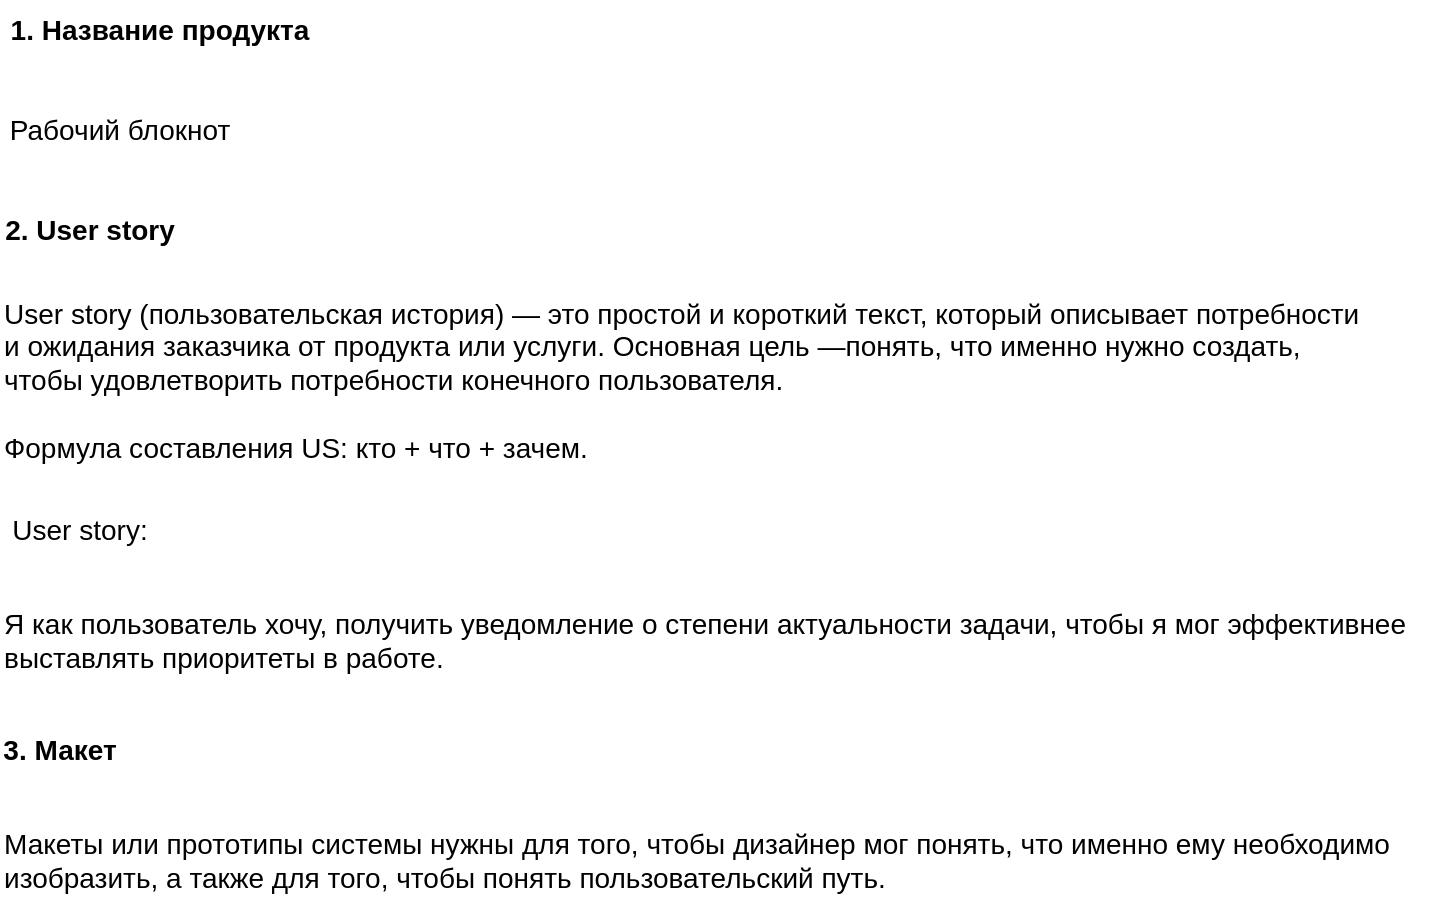 <mxfile version="24.1.0" type="device" pages="4">
  <diagram name="Страница — 1" id="NS8aFWiQ_B5S4KtpP5qh">
    <mxGraphModel dx="1745" dy="584" grid="1" gridSize="10" guides="1" tooltips="1" connect="1" arrows="1" fold="1" page="1" pageScale="1" pageWidth="827" pageHeight="1169" math="0" shadow="0">
      <root>
        <mxCell id="0" />
        <mxCell id="1" parent="0" />
        <mxCell id="2SP10-1VoWnFuzJiY-O3-1" value="Рабочий блокнот" style="text;html=1;align=center;verticalAlign=middle;whiteSpace=wrap;rounded=0;fontSize=14;" vertex="1" parent="1">
          <mxGeometry x="-760" y="130" width="120" height="30" as="geometry" />
        </mxCell>
        <mxCell id="2SP10-1VoWnFuzJiY-O3-2" value="2. User story" style="text;html=1;align=center;verticalAlign=middle;whiteSpace=wrap;rounded=0;fontStyle=1;fontSize=14;" vertex="1" parent="1">
          <mxGeometry x="-760" y="180" width="90" height="30" as="geometry" />
        </mxCell>
        <mxCell id="2SP10-1VoWnFuzJiY-O3-3" value="1. Название продукта" style="text;html=1;align=center;verticalAlign=middle;whiteSpace=wrap;rounded=0;fontStyle=1;fontSize=14;" vertex="1" parent="1">
          <mxGeometry x="-760" y="80" width="160" height="30" as="geometry" />
        </mxCell>
        <mxCell id="2SP10-1VoWnFuzJiY-O3-4" value="&lt;div style=&quot;font-size: 14px;&quot;&gt;Я как пользователь хочу, получить уведомление о степени актуальности задачи,&amp;nbsp;&lt;span style=&quot;background-color: initial; font-size: 14px;&quot;&gt;чтобы я мог эффективнее выставлять приоритеты в работе.&lt;/span&gt;&lt;/div&gt;" style="text;html=1;align=left;verticalAlign=middle;whiteSpace=wrap;rounded=0;fontSize=14;" vertex="1" parent="1">
          <mxGeometry x="-760" y="380" width="720" height="40" as="geometry" />
        </mxCell>
        <mxCell id="2SP10-1VoWnFuzJiY-O3-5" value="&lt;div style=&quot;font-size: 14px;&quot;&gt;User story (пользовательская история) — это простой и короткий текст, который описывает&amp;nbsp;&lt;span style=&quot;background-color: initial; font-size: 14px;&quot;&gt;потребности и ожидания заказчика от продукта или услуги. Основная цель —понять, что именно&amp;nbsp;&lt;/span&gt;&lt;span style=&quot;background-color: initial; font-size: 14px;&quot;&gt;нужно создать, чтобы удовлетворить потребности конечного пользователя.&lt;/span&gt;&lt;/div&gt;&lt;div style=&quot;font-size: 14px;&quot;&gt;&lt;br style=&quot;font-size: 14px;&quot;&gt;Формула составления US: кто + что + зачем.&lt;/div&gt;" style="text;html=1;align=left;verticalAlign=middle;whiteSpace=wrap;rounded=0;fontSize=14;" vertex="1" parent="1">
          <mxGeometry x="-760" y="230" width="680" height="80" as="geometry" />
        </mxCell>
        <mxCell id="2SP10-1VoWnFuzJiY-O3-6" value="User story:" style="text;html=1;align=center;verticalAlign=middle;whiteSpace=wrap;rounded=0;fontStyle=0;fontSize=14;" vertex="1" parent="1">
          <mxGeometry x="-760" y="330" width="80" height="30" as="geometry" />
        </mxCell>
        <mxCell id="MYyXold9cq77IcxTmUq0-1" value="3. Макет" style="text;html=1;align=center;verticalAlign=middle;whiteSpace=wrap;rounded=0;fontSize=14;fontStyle=1" vertex="1" parent="1">
          <mxGeometry x="-760" y="440" width="60" height="30" as="geometry" />
        </mxCell>
        <mxCell id="MYyXold9cq77IcxTmUq0-2" value="&lt;div style=&quot;font-size: 14px;&quot;&gt;Макеты или прототипы системы нужны для того, чтобы дизайнер мог понять, что именно ему&amp;nbsp;&lt;span style=&quot;background-color: initial;&quot;&gt;необходимо изобразить, а также для того, чтобы понять пользовательский путь.&lt;/span&gt;&lt;/div&gt;" style="text;html=1;align=left;verticalAlign=middle;whiteSpace=wrap;rounded=0;fontSize=14;" vertex="1" parent="1">
          <mxGeometry x="-760" y="490" width="720" height="40" as="geometry" />
        </mxCell>
      </root>
    </mxGraphModel>
  </diagram>
  <diagram id="wKKQ2-lS6qXCB4c0_bxK" name="Страница — 2">
    <mxGraphModel dx="1733" dy="1102" grid="1" gridSize="10" guides="1" tooltips="1" connect="1" arrows="1" fold="1" page="1" pageScale="1" pageWidth="1169" pageHeight="827" math="0" shadow="0">
      <root>
        <mxCell id="0" />
        <mxCell id="1" parent="0" />
        <mxCell id="Z_lSCng-xkJckpSG0J26-44" value="" style="rounded=0;whiteSpace=wrap;html=1;" vertex="1" parent="1">
          <mxGeometry x="2440" y="160" width="800" height="400" as="geometry" />
        </mxCell>
        <mxCell id="Z_lSCng-xkJckpSG0J26-45" value="" style="rounded=0;whiteSpace=wrap;html=1;" vertex="1" parent="1">
          <mxGeometry x="1240" y="160" width="800" height="400" as="geometry" />
        </mxCell>
        <mxCell id="Z_lSCng-xkJckpSG0J26-46" value="" style="rounded=0;whiteSpace=wrap;html=1;" vertex="1" parent="1">
          <mxGeometry x="40" y="160" width="800" height="400" as="geometry" />
        </mxCell>
        <mxCell id="Z_lSCng-xkJckpSG0J26-47" value="" style="verticalLabelPosition=bottom;verticalAlign=top;html=1;shape=mxgraph.basic.layered_rect;dx=10;outlineConnect=0;whiteSpace=wrap;" vertex="1" parent="1">
          <mxGeometry x="2480" y="403" width="120" height="114" as="geometry" />
        </mxCell>
        <mxCell id="Z_lSCng-xkJckpSG0J26-48" value="Задачи (Список&amp;nbsp; задач)" style="text;html=1;align=center;verticalAlign=middle;whiteSpace=wrap;rounded=0;" vertex="1" parent="1">
          <mxGeometry x="2490" y="424" width="90" height="60" as="geometry" />
        </mxCell>
        <mxCell id="Z_lSCng-xkJckpSG0J26-49" value="Календарь (Сроки)" style="shape=table;startSize=30;container=1;collapsible=0;childLayout=tableLayout;strokeColor=default;fontSize=16;" vertex="1" parent="1">
          <mxGeometry x="2640" y="400" width="320" height="155" as="geometry" />
        </mxCell>
        <mxCell id="Z_lSCng-xkJckpSG0J26-50" style="shape=tableRow;horizontal=0;startSize=0;swimlaneHead=0;swimlaneBody=0;strokeColor=inherit;top=0;left=0;bottom=0;right=0;collapsible=0;dropTarget=0;fillColor=none;points=[[0,0.5],[1,0.5]];portConstraint=eastwest;fontSize=16;" vertex="1" parent="Z_lSCng-xkJckpSG0J26-49">
          <mxGeometry y="30" width="320" height="25" as="geometry" />
        </mxCell>
        <mxCell id="Z_lSCng-xkJckpSG0J26-51" value="Задача" style="shape=partialRectangle;html=1;whiteSpace=wrap;connectable=0;strokeColor=inherit;overflow=hidden;fillColor=none;top=0;left=0;bottom=0;right=0;pointerEvents=1;fontSize=16;" vertex="1" parent="Z_lSCng-xkJckpSG0J26-50">
          <mxGeometry width="107" height="25" as="geometry">
            <mxRectangle width="107" height="25" as="alternateBounds" />
          </mxGeometry>
        </mxCell>
        <mxCell id="Z_lSCng-xkJckpSG0J26-52" value="&lt;font color=&quot;#ff0000&quot; style=&quot;font-size: 15px;&quot;&gt;&lt;u&gt;Напоминание&lt;/u&gt;&lt;/font&gt;" style="shape=partialRectangle;html=1;whiteSpace=wrap;connectable=0;strokeColor=inherit;overflow=hidden;fillColor=none;top=0;left=0;bottom=0;right=0;pointerEvents=1;fontSize=16;" vertex="1" parent="Z_lSCng-xkJckpSG0J26-50">
          <mxGeometry x="107" width="106" height="25" as="geometry">
            <mxRectangle width="106" height="25" as="alternateBounds" />
          </mxGeometry>
        </mxCell>
        <mxCell id="Z_lSCng-xkJckpSG0J26-53" value="Дедлайн" style="shape=partialRectangle;html=1;whiteSpace=wrap;connectable=0;strokeColor=inherit;overflow=hidden;fillColor=none;top=0;left=0;bottom=0;right=0;pointerEvents=1;fontSize=16;" vertex="1" parent="Z_lSCng-xkJckpSG0J26-50">
          <mxGeometry x="213" width="107" height="25" as="geometry">
            <mxRectangle width="107" height="25" as="alternateBounds" />
          </mxGeometry>
        </mxCell>
        <mxCell id="Z_lSCng-xkJckpSG0J26-54" value="" style="shape=tableRow;horizontal=0;startSize=0;swimlaneHead=0;swimlaneBody=0;strokeColor=inherit;top=0;left=0;bottom=0;right=0;collapsible=0;dropTarget=0;fillColor=none;points=[[0,0.5],[1,0.5]];portConstraint=eastwest;fontSize=16;" vertex="1" parent="Z_lSCng-xkJckpSG0J26-49">
          <mxGeometry y="55" width="320" height="25" as="geometry" />
        </mxCell>
        <mxCell id="Z_lSCng-xkJckpSG0J26-55" value="Задача 1" style="shape=partialRectangle;html=1;whiteSpace=wrap;connectable=0;strokeColor=inherit;overflow=hidden;fillColor=none;top=0;left=0;bottom=0;right=0;pointerEvents=1;fontSize=16;" vertex="1" parent="Z_lSCng-xkJckpSG0J26-54">
          <mxGeometry width="107" height="25" as="geometry">
            <mxRectangle width="107" height="25" as="alternateBounds" />
          </mxGeometry>
        </mxCell>
        <mxCell id="Z_lSCng-xkJckpSG0J26-56" value="- - -" style="shape=partialRectangle;html=1;whiteSpace=wrap;connectable=0;strokeColor=inherit;overflow=hidden;fillColor=none;top=0;left=0;bottom=0;right=0;pointerEvents=1;fontSize=16;" vertex="1" parent="Z_lSCng-xkJckpSG0J26-54">
          <mxGeometry x="107" width="106" height="25" as="geometry">
            <mxRectangle width="106" height="25" as="alternateBounds" />
          </mxGeometry>
        </mxCell>
        <mxCell id="Z_lSCng-xkJckpSG0J26-57" value="12.01.22" style="shape=partialRectangle;html=1;whiteSpace=wrap;connectable=0;strokeColor=inherit;overflow=hidden;fillColor=none;top=0;left=0;bottom=0;right=0;pointerEvents=1;fontSize=16;" vertex="1" parent="Z_lSCng-xkJckpSG0J26-54">
          <mxGeometry x="213" width="107" height="25" as="geometry">
            <mxRectangle width="107" height="25" as="alternateBounds" />
          </mxGeometry>
        </mxCell>
        <mxCell id="Z_lSCng-xkJckpSG0J26-58" value="" style="shape=tableRow;horizontal=0;startSize=0;swimlaneHead=0;swimlaneBody=0;strokeColor=inherit;top=0;left=0;bottom=0;right=0;collapsible=0;dropTarget=0;fillColor=none;points=[[0,0.5],[1,0.5]];portConstraint=eastwest;fontSize=16;" vertex="1" parent="Z_lSCng-xkJckpSG0J26-49">
          <mxGeometry y="80" width="320" height="24" as="geometry" />
        </mxCell>
        <mxCell id="Z_lSCng-xkJckpSG0J26-59" value="Задача 2" style="shape=partialRectangle;html=1;whiteSpace=wrap;connectable=0;strokeColor=inherit;overflow=hidden;fillColor=none;top=0;left=0;bottom=0;right=0;pointerEvents=1;fontSize=16;" vertex="1" parent="Z_lSCng-xkJckpSG0J26-58">
          <mxGeometry width="107" height="24" as="geometry">
            <mxRectangle width="107" height="24" as="alternateBounds" />
          </mxGeometry>
        </mxCell>
        <mxCell id="Z_lSCng-xkJckpSG0J26-60" value="18.01.22" style="shape=partialRectangle;html=1;whiteSpace=wrap;connectable=0;strokeColor=inherit;overflow=hidden;fillColor=none;top=0;left=0;bottom=0;right=0;pointerEvents=1;fontSize=16;" vertex="1" parent="Z_lSCng-xkJckpSG0J26-58">
          <mxGeometry x="107" width="106" height="24" as="geometry">
            <mxRectangle width="106" height="24" as="alternateBounds" />
          </mxGeometry>
        </mxCell>
        <mxCell id="Z_lSCng-xkJckpSG0J26-61" value="18.01.22" style="shape=partialRectangle;html=1;whiteSpace=wrap;connectable=0;strokeColor=inherit;overflow=hidden;fillColor=none;top=0;left=0;bottom=0;right=0;pointerEvents=1;fontSize=16;" vertex="1" parent="Z_lSCng-xkJckpSG0J26-58">
          <mxGeometry x="213" width="107" height="24" as="geometry">
            <mxRectangle width="107" height="24" as="alternateBounds" />
          </mxGeometry>
        </mxCell>
        <mxCell id="Z_lSCng-xkJckpSG0J26-62" value="" style="shape=tableRow;horizontal=0;startSize=0;swimlaneHead=0;swimlaneBody=0;strokeColor=inherit;top=0;left=0;bottom=0;right=0;collapsible=0;dropTarget=0;fillColor=none;points=[[0,0.5],[1,0.5]];portConstraint=eastwest;fontSize=16;" vertex="1" parent="Z_lSCng-xkJckpSG0J26-49">
          <mxGeometry y="104" width="320" height="26" as="geometry" />
        </mxCell>
        <mxCell id="Z_lSCng-xkJckpSG0J26-63" value="Задача 3" style="shape=partialRectangle;html=1;whiteSpace=wrap;connectable=0;strokeColor=inherit;overflow=hidden;fillColor=none;top=0;left=0;bottom=0;right=0;pointerEvents=1;fontSize=16;" vertex="1" parent="Z_lSCng-xkJckpSG0J26-62">
          <mxGeometry width="107" height="26" as="geometry">
            <mxRectangle width="107" height="26" as="alternateBounds" />
          </mxGeometry>
        </mxCell>
        <mxCell id="Z_lSCng-xkJckpSG0J26-64" value="19.01.22" style="shape=partialRectangle;html=1;whiteSpace=wrap;connectable=0;strokeColor=inherit;overflow=hidden;fillColor=none;top=0;left=0;bottom=0;right=0;pointerEvents=1;fontSize=16;" vertex="1" parent="Z_lSCng-xkJckpSG0J26-62">
          <mxGeometry x="107" width="106" height="26" as="geometry">
            <mxRectangle width="106" height="26" as="alternateBounds" />
          </mxGeometry>
        </mxCell>
        <mxCell id="Z_lSCng-xkJckpSG0J26-65" value="19.01.22" style="shape=partialRectangle;html=1;whiteSpace=wrap;connectable=0;strokeColor=inherit;overflow=hidden;fillColor=none;top=0;left=0;bottom=0;right=0;pointerEvents=1;fontSize=16;" vertex="1" parent="Z_lSCng-xkJckpSG0J26-62">
          <mxGeometry x="213" width="107" height="26" as="geometry">
            <mxRectangle width="107" height="26" as="alternateBounds" />
          </mxGeometry>
        </mxCell>
        <mxCell id="Z_lSCng-xkJckpSG0J26-66" style="shape=tableRow;horizontal=0;startSize=0;swimlaneHead=0;swimlaneBody=0;strokeColor=inherit;top=0;left=0;bottom=0;right=0;collapsible=0;dropTarget=0;fillColor=none;points=[[0,0.5],[1,0.5]];portConstraint=eastwest;fontSize=16;" vertex="1" parent="Z_lSCng-xkJckpSG0J26-49">
          <mxGeometry y="130" width="320" height="25" as="geometry" />
        </mxCell>
        <mxCell id="Z_lSCng-xkJckpSG0J26-67" value="Задача 4" style="shape=partialRectangle;html=1;whiteSpace=wrap;connectable=0;strokeColor=inherit;overflow=hidden;fillColor=none;top=0;left=0;bottom=0;right=0;pointerEvents=1;fontSize=16;" vertex="1" parent="Z_lSCng-xkJckpSG0J26-66">
          <mxGeometry width="107" height="25" as="geometry">
            <mxRectangle width="107" height="25" as="alternateBounds" />
          </mxGeometry>
        </mxCell>
        <mxCell id="Z_lSCng-xkJckpSG0J26-68" value="24.01.22..." style="shape=partialRectangle;html=1;whiteSpace=wrap;connectable=0;strokeColor=inherit;overflow=hidden;fillColor=none;top=0;left=0;bottom=0;right=0;pointerEvents=1;fontSize=16;" vertex="1" parent="Z_lSCng-xkJckpSG0J26-66">
          <mxGeometry x="107" width="106" height="25" as="geometry">
            <mxRectangle width="106" height="25" as="alternateBounds" />
          </mxGeometry>
        </mxCell>
        <mxCell id="Z_lSCng-xkJckpSG0J26-69" value="31.01.22" style="shape=partialRectangle;html=1;whiteSpace=wrap;connectable=0;strokeColor=inherit;overflow=hidden;fillColor=none;top=0;left=0;bottom=0;right=0;pointerEvents=1;fontSize=16;" vertex="1" parent="Z_lSCng-xkJckpSG0J26-66">
          <mxGeometry x="213" width="107" height="25" as="geometry">
            <mxRectangle width="107" height="25" as="alternateBounds" />
          </mxGeometry>
        </mxCell>
        <mxCell id="Z_lSCng-xkJckpSG0J26-70" value="Настройки" style="label;whiteSpace=wrap;html=1;image=img/clipart/Gear_128x128.png" vertex="1" parent="1">
          <mxGeometry x="2690" y="169" width="125" height="40" as="geometry" />
        </mxCell>
        <mxCell id="Z_lSCng-xkJckpSG0J26-71" value="План работ на январь 2022" style="swimlane;fontStyle=0;childLayout=stackLayout;horizontal=1;startSize=40;fillColor=none;horizontalStack=0;resizeParent=1;resizeParentMax=0;resizeLast=0;collapsible=1;marginBottom=0;html=1;" vertex="1" parent="1">
          <mxGeometry x="2480" y="240" width="480" height="144" as="geometry">
            <mxRectangle x="80" y="240" width="90" height="40" as="alternateBounds" />
          </mxGeometry>
        </mxCell>
        <mxCell id="Z_lSCng-xkJckpSG0J26-72" value="Задача 1 - &quot;Согласовать акт приемки 1-го этапа работ&quot;." style="text;strokeColor=default;fillColor=none;align=left;verticalAlign=top;spacingLeft=4;spacingRight=4;overflow=hidden;rotatable=0;points=[[0,0.5],[1,0.5]];portConstraint=eastwest;whiteSpace=wrap;html=1;" vertex="1" parent="Z_lSCng-xkJckpSG0J26-71">
          <mxGeometry y="40" width="480" height="26" as="geometry" />
        </mxCell>
        <mxCell id="Z_lSCng-xkJckpSG0J26-73" value="Задача 2 - &quot;Составить протокол принятия 2-го этапа работ&quot;" style="text;strokeColor=default;fillColor=none;align=left;verticalAlign=top;spacingLeft=4;spacingRight=4;overflow=hidden;rotatable=0;points=[[0,0.5],[1,0.5]];portConstraint=eastwest;whiteSpace=wrap;html=1;" vertex="1" parent="Z_lSCng-xkJckpSG0J26-71">
          <mxGeometry y="66" width="480" height="26" as="geometry" />
        </mxCell>
        <mxCell id="Z_lSCng-xkJckpSG0J26-74" value="Задача 3 - &quot;Отправить документы на проверку куратору&quot;" style="text;strokeColor=default;fillColor=none;align=left;verticalAlign=top;spacingLeft=4;spacingRight=4;overflow=hidden;rotatable=0;points=[[0,0.5],[1,0.5]];portConstraint=eastwest;whiteSpace=wrap;html=1;labelBorderColor=none;" vertex="1" parent="Z_lSCng-xkJckpSG0J26-71">
          <mxGeometry y="92" width="480" height="26" as="geometry" />
        </mxCell>
        <mxCell id="Z_lSCng-xkJckpSG0J26-75" value="Задача 4- &quot;Подготовить НТД для внутреннего аудита&quot;." style="text;strokeColor=default;fillColor=none;align=left;verticalAlign=top;spacingLeft=4;spacingRight=4;overflow=hidden;rotatable=0;points=[[0,0.5],[1,0.5]];portConstraint=eastwest;whiteSpace=wrap;html=1;labelBorderColor=none;" vertex="1" parent="Z_lSCng-xkJckpSG0J26-71">
          <mxGeometry y="118" width="480" height="26" as="geometry" />
        </mxCell>
        <mxCell id="Z_lSCng-xkJckpSG0J26-76" value="Функции, фильтры и возможность сортировки по цвету, имени, времени создания, времени изменения,&amp;nbsp;&lt;font color=&quot;#ff0000&quot;&gt;&lt;u&gt;времени напоминания о статусе актуальности задачи и возможность &quot;включения&quot; данной функции.&lt;/u&gt;&lt;/font&gt;" style="rounded=1;whiteSpace=wrap;html=1;strokeColor=#FF0000;strokeWidth=2;" vertex="1" parent="1">
          <mxGeometry x="710" y="20" width="160" height="130" as="geometry" />
        </mxCell>
        <mxCell id="Z_lSCng-xkJckpSG0J26-77" value="Настройки. Иные настройки. Обратная связь." style="rounded=1;whiteSpace=wrap;html=1;" vertex="1" parent="1">
          <mxGeometry x="400" y="20" width="115" height="70" as="geometry" />
        </mxCell>
        <mxCell id="Z_lSCng-xkJckpSG0J26-78" value="" style="childLayout=tableLayout;recursiveResize=0;shadow=0;fillColor=none;" vertex="1" parent="1">
          <mxGeometry x="1280" y="221" width="650" height="319" as="geometry" />
        </mxCell>
        <mxCell id="Z_lSCng-xkJckpSG0J26-79" value="" style="shape=tableRow;horizontal=0;startSize=0;swimlaneHead=0;swimlaneBody=0;top=0;left=0;bottom=0;right=0;dropTarget=0;collapsible=0;recursiveResize=0;expand=0;fontStyle=0;fillColor=none;strokeColor=inherit;" vertex="1" parent="Z_lSCng-xkJckpSG0J26-78">
          <mxGeometry width="650" height="54" as="geometry" />
        </mxCell>
        <mxCell id="Z_lSCng-xkJckpSG0J26-80" value="Задача" style="connectable=0;recursiveResize=0;strokeColor=inherit;fillColor=none;align=center;whiteSpace=wrap;html=1;" vertex="1" parent="Z_lSCng-xkJckpSG0J26-79">
          <mxGeometry width="170" height="54" as="geometry">
            <mxRectangle width="170" height="54" as="alternateBounds" />
          </mxGeometry>
        </mxCell>
        <mxCell id="Z_lSCng-xkJckpSG0J26-81" value="Приступить к выполнению" style="connectable=0;recursiveResize=0;strokeColor=inherit;fillColor=none;align=center;whiteSpace=wrap;html=1;" vertex="1" parent="Z_lSCng-xkJckpSG0J26-79">
          <mxGeometry x="170" width="70" height="54" as="geometry">
            <mxRectangle width="70" height="54" as="alternateBounds" />
          </mxGeometry>
        </mxCell>
        <mxCell id="Z_lSCng-xkJckpSG0J26-82" value="Продолжительность (в днях)" style="connectable=0;recursiveResize=0;strokeColor=inherit;fillColor=none;align=center;whiteSpace=wrap;html=1;" vertex="1" parent="Z_lSCng-xkJckpSG0J26-79">
          <mxGeometry x="240" width="120" height="54" as="geometry">
            <mxRectangle width="120" height="54" as="alternateBounds" />
          </mxGeometry>
        </mxCell>
        <mxCell id="Z_lSCng-xkJckpSG0J26-83" value="Назначенное время уведомления" style="connectable=0;recursiveResize=0;strokeColor=inherit;fillColor=none;align=center;whiteSpace=wrap;html=1;" vertex="1" parent="Z_lSCng-xkJckpSG0J26-79">
          <mxGeometry x="360" width="100" height="54" as="geometry">
            <mxRectangle width="100" height="54" as="alternateBounds" />
          </mxGeometry>
        </mxCell>
        <mxCell id="Z_lSCng-xkJckpSG0J26-84" value="Исполнитель" style="connectable=0;recursiveResize=0;strokeColor=inherit;fillColor=none;align=center;whiteSpace=wrap;html=1;" vertex="1" parent="Z_lSCng-xkJckpSG0J26-79">
          <mxGeometry x="460" width="90" height="54" as="geometry">
            <mxRectangle width="90" height="54" as="alternateBounds" />
          </mxGeometry>
        </mxCell>
        <mxCell id="Z_lSCng-xkJckpSG0J26-85" value="Статус" style="connectable=0;recursiveResize=0;strokeColor=inherit;fillColor=none;align=center;whiteSpace=wrap;html=1;" vertex="1" parent="Z_lSCng-xkJckpSG0J26-79">
          <mxGeometry x="550" width="100" height="54" as="geometry">
            <mxRectangle width="100" height="54" as="alternateBounds" />
          </mxGeometry>
        </mxCell>
        <mxCell id="Z_lSCng-xkJckpSG0J26-86" style="shape=tableRow;horizontal=0;startSize=0;swimlaneHead=0;swimlaneBody=0;top=0;left=0;bottom=0;right=0;dropTarget=0;collapsible=0;recursiveResize=0;expand=0;fontStyle=0;fillColor=none;strokeColor=inherit;" vertex="1" parent="Z_lSCng-xkJckpSG0J26-78">
          <mxGeometry y="54" width="650" height="53" as="geometry" />
        </mxCell>
        <mxCell id="Z_lSCng-xkJckpSG0J26-87" value="&lt;span style=&quot;text-align: left;&quot;&gt;Согласовать акт приемки 1-го этапа работ&lt;/span&gt;" style="connectable=0;recursiveResize=0;strokeColor=inherit;fillColor=none;align=center;whiteSpace=wrap;html=1;" vertex="1" parent="Z_lSCng-xkJckpSG0J26-86">
          <mxGeometry width="170" height="53" as="geometry">
            <mxRectangle width="170" height="53" as="alternateBounds" />
          </mxGeometry>
        </mxCell>
        <mxCell id="Z_lSCng-xkJckpSG0J26-88" value="10.01.22" style="connectable=0;recursiveResize=0;strokeColor=inherit;fillColor=none;align=center;whiteSpace=wrap;html=1;" vertex="1" parent="Z_lSCng-xkJckpSG0J26-86">
          <mxGeometry x="170" width="70" height="53" as="geometry">
            <mxRectangle width="70" height="53" as="alternateBounds" />
          </mxGeometry>
        </mxCell>
        <mxCell id="Z_lSCng-xkJckpSG0J26-89" value="2" style="connectable=0;recursiveResize=0;strokeColor=inherit;fillColor=none;align=center;whiteSpace=wrap;html=1;" vertex="1" parent="Z_lSCng-xkJckpSG0J26-86">
          <mxGeometry x="240" width="120" height="53" as="geometry">
            <mxRectangle width="120" height="53" as="alternateBounds" />
          </mxGeometry>
        </mxCell>
        <mxCell id="Z_lSCng-xkJckpSG0J26-90" value="- - -" style="connectable=0;recursiveResize=0;strokeColor=inherit;fillColor=none;align=center;whiteSpace=wrap;html=1;" vertex="1" parent="Z_lSCng-xkJckpSG0J26-86">
          <mxGeometry x="360" width="100" height="53" as="geometry">
            <mxRectangle width="100" height="53" as="alternateBounds" />
          </mxGeometry>
        </mxCell>
        <mxCell id="Z_lSCng-xkJckpSG0J26-91" value="ФИО" style="connectable=0;recursiveResize=0;strokeColor=inherit;fillColor=none;align=center;whiteSpace=wrap;html=1;" vertex="1" parent="Z_lSCng-xkJckpSG0J26-86">
          <mxGeometry x="460" width="90" height="53" as="geometry">
            <mxRectangle width="90" height="53" as="alternateBounds" />
          </mxGeometry>
        </mxCell>
        <mxCell id="Z_lSCng-xkJckpSG0J26-92" value="Выполнена" style="connectable=0;recursiveResize=0;strokeColor=inherit;fillColor=none;align=center;whiteSpace=wrap;html=1;" vertex="1" parent="Z_lSCng-xkJckpSG0J26-86">
          <mxGeometry x="550" width="100" height="53" as="geometry">
            <mxRectangle width="100" height="53" as="alternateBounds" />
          </mxGeometry>
        </mxCell>
        <mxCell id="Z_lSCng-xkJckpSG0J26-93" style="shape=tableRow;horizontal=0;startSize=0;swimlaneHead=0;swimlaneBody=0;top=0;left=0;bottom=0;right=0;dropTarget=0;collapsible=0;recursiveResize=0;expand=0;fontStyle=0;fillColor=none;strokeColor=inherit;" vertex="1" parent="Z_lSCng-xkJckpSG0J26-78">
          <mxGeometry y="107" width="650" height="53" as="geometry" />
        </mxCell>
        <mxCell id="Z_lSCng-xkJckpSG0J26-94" value="&lt;span style=&quot;text-align: left;&quot;&gt;Составить протокол принятия 2-го этапа работ&lt;/span&gt;" style="connectable=0;recursiveResize=0;strokeColor=inherit;fillColor=none;align=center;whiteSpace=wrap;html=1;" vertex="1" parent="Z_lSCng-xkJckpSG0J26-93">
          <mxGeometry width="170" height="53" as="geometry">
            <mxRectangle width="170" height="53" as="alternateBounds" />
          </mxGeometry>
        </mxCell>
        <mxCell id="Z_lSCng-xkJckpSG0J26-95" value="13.01.22" style="connectable=0;recursiveResize=0;strokeColor=inherit;fillColor=none;align=center;whiteSpace=wrap;html=1;" vertex="1" parent="Z_lSCng-xkJckpSG0J26-93">
          <mxGeometry x="170" width="70" height="53" as="geometry">
            <mxRectangle width="70" height="53" as="alternateBounds" />
          </mxGeometry>
        </mxCell>
        <mxCell id="Z_lSCng-xkJckpSG0J26-96" value="3" style="connectable=0;recursiveResize=0;strokeColor=inherit;fillColor=none;align=center;whiteSpace=wrap;html=1;" vertex="1" parent="Z_lSCng-xkJckpSG0J26-93">
          <mxGeometry x="240" width="120" height="53" as="geometry">
            <mxRectangle width="120" height="53" as="alternateBounds" />
          </mxGeometry>
        </mxCell>
        <mxCell id="Z_lSCng-xkJckpSG0J26-97" value="18.01.22" style="connectable=0;recursiveResize=0;strokeColor=inherit;fillColor=none;align=center;whiteSpace=wrap;html=1;" vertex="1" parent="Z_lSCng-xkJckpSG0J26-93">
          <mxGeometry x="360" width="100" height="53" as="geometry">
            <mxRectangle width="100" height="53" as="alternateBounds" />
          </mxGeometry>
        </mxCell>
        <mxCell id="Z_lSCng-xkJckpSG0J26-98" value="ФИО" style="connectable=0;recursiveResize=0;strokeColor=inherit;fillColor=none;align=center;whiteSpace=wrap;html=1;" vertex="1" parent="Z_lSCng-xkJckpSG0J26-93">
          <mxGeometry x="460" width="90" height="53" as="geometry">
            <mxRectangle width="90" height="53" as="alternateBounds" />
          </mxGeometry>
        </mxCell>
        <mxCell id="Z_lSCng-xkJckpSG0J26-99" value="В работе" style="connectable=0;recursiveResize=0;strokeColor=inherit;fillColor=none;align=center;whiteSpace=wrap;html=1;" vertex="1" parent="Z_lSCng-xkJckpSG0J26-93">
          <mxGeometry x="550" width="100" height="53" as="geometry">
            <mxRectangle width="100" height="53" as="alternateBounds" />
          </mxGeometry>
        </mxCell>
        <mxCell id="Z_lSCng-xkJckpSG0J26-100" style="shape=tableRow;horizontal=0;startSize=0;swimlaneHead=0;swimlaneBody=0;top=0;left=0;bottom=0;right=0;dropTarget=0;collapsible=0;recursiveResize=0;expand=0;fontStyle=0;fillColor=none;strokeColor=inherit;" vertex="1" parent="Z_lSCng-xkJckpSG0J26-78">
          <mxGeometry y="160" width="650" height="53" as="geometry" />
        </mxCell>
        <mxCell id="Z_lSCng-xkJckpSG0J26-101" value="&lt;span style=&quot;text-align: left;&quot;&gt;Отправить документы на проверку куратору&lt;/span&gt;" style="connectable=0;recursiveResize=0;strokeColor=inherit;fillColor=none;align=center;whiteSpace=wrap;html=1;" vertex="1" parent="Z_lSCng-xkJckpSG0J26-100">
          <mxGeometry width="170" height="53" as="geometry">
            <mxRectangle width="170" height="53" as="alternateBounds" />
          </mxGeometry>
        </mxCell>
        <mxCell id="Z_lSCng-xkJckpSG0J26-102" value="19.01.22" style="connectable=0;recursiveResize=0;strokeColor=inherit;fillColor=none;align=center;whiteSpace=wrap;html=1;" vertex="1" parent="Z_lSCng-xkJckpSG0J26-100">
          <mxGeometry x="170" width="70" height="53" as="geometry">
            <mxRectangle width="70" height="53" as="alternateBounds" />
          </mxGeometry>
        </mxCell>
        <mxCell id="Z_lSCng-xkJckpSG0J26-103" value="1" style="connectable=0;recursiveResize=0;strokeColor=inherit;fillColor=none;align=center;whiteSpace=wrap;html=1;" vertex="1" parent="Z_lSCng-xkJckpSG0J26-100">
          <mxGeometry x="240" width="120" height="53" as="geometry">
            <mxRectangle width="120" height="53" as="alternateBounds" />
          </mxGeometry>
        </mxCell>
        <mxCell id="Z_lSCng-xkJckpSG0J26-104" value="14:00 19.01.22" style="connectable=0;recursiveResize=0;strokeColor=inherit;fillColor=none;align=center;whiteSpace=wrap;html=1;" vertex="1" parent="Z_lSCng-xkJckpSG0J26-100">
          <mxGeometry x="360" width="100" height="53" as="geometry">
            <mxRectangle width="100" height="53" as="alternateBounds" />
          </mxGeometry>
        </mxCell>
        <mxCell id="Z_lSCng-xkJckpSG0J26-105" value="ФИО" style="connectable=0;recursiveResize=0;strokeColor=inherit;fillColor=none;align=center;whiteSpace=wrap;html=1;" vertex="1" parent="Z_lSCng-xkJckpSG0J26-100">
          <mxGeometry x="460" width="90" height="53" as="geometry">
            <mxRectangle width="90" height="53" as="alternateBounds" />
          </mxGeometry>
        </mxCell>
        <mxCell id="Z_lSCng-xkJckpSG0J26-106" value="В ожидании" style="connectable=0;recursiveResize=0;strokeColor=inherit;fillColor=none;align=center;whiteSpace=wrap;html=1;" vertex="1" parent="Z_lSCng-xkJckpSG0J26-100">
          <mxGeometry x="550" width="100" height="53" as="geometry">
            <mxRectangle width="100" height="53" as="alternateBounds" />
          </mxGeometry>
        </mxCell>
        <mxCell id="Z_lSCng-xkJckpSG0J26-107" style="shape=tableRow;horizontal=0;startSize=0;swimlaneHead=0;swimlaneBody=0;top=0;left=0;bottom=0;right=0;dropTarget=0;collapsible=0;recursiveResize=0;expand=0;fontStyle=0;fillColor=none;strokeColor=inherit;" vertex="1" parent="Z_lSCng-xkJckpSG0J26-78">
          <mxGeometry y="213" width="650" height="53" as="geometry" />
        </mxCell>
        <mxCell id="Z_lSCng-xkJckpSG0J26-108" value="Подготовить техническую документацию для внутреннего аудита" style="connectable=0;recursiveResize=0;strokeColor=inherit;fillColor=none;align=center;whiteSpace=wrap;html=1;" vertex="1" parent="Z_lSCng-xkJckpSG0J26-107">
          <mxGeometry width="170" height="53" as="geometry">
            <mxRectangle width="170" height="53" as="alternateBounds" />
          </mxGeometry>
        </mxCell>
        <mxCell id="Z_lSCng-xkJckpSG0J26-109" value="20.01.22" style="connectable=0;recursiveResize=0;strokeColor=inherit;fillColor=none;align=center;whiteSpace=wrap;html=1;" vertex="1" parent="Z_lSCng-xkJckpSG0J26-107">
          <mxGeometry x="170" width="70" height="53" as="geometry">
            <mxRectangle width="70" height="53" as="alternateBounds" />
          </mxGeometry>
        </mxCell>
        <mxCell id="Z_lSCng-xkJckpSG0J26-110" value="8" style="connectable=0;recursiveResize=0;strokeColor=inherit;fillColor=none;align=center;whiteSpace=wrap;html=1;" vertex="1" parent="Z_lSCng-xkJckpSG0J26-107">
          <mxGeometry x="240" width="120" height="53" as="geometry">
            <mxRectangle width="120" height="53" as="alternateBounds" />
          </mxGeometry>
        </mxCell>
        <mxCell id="Z_lSCng-xkJckpSG0J26-111" value="24.01.22&lt;br&gt;26.01.22&lt;br&gt;13:00 31.01.22" style="connectable=0;recursiveResize=0;strokeColor=inherit;fillColor=none;align=center;whiteSpace=wrap;html=1;" vertex="1" parent="Z_lSCng-xkJckpSG0J26-107">
          <mxGeometry x="360" width="100" height="53" as="geometry">
            <mxRectangle width="100" height="53" as="alternateBounds" />
          </mxGeometry>
        </mxCell>
        <mxCell id="Z_lSCng-xkJckpSG0J26-112" value="ФИО" style="connectable=0;recursiveResize=0;strokeColor=inherit;fillColor=none;align=center;whiteSpace=wrap;html=1;" vertex="1" parent="Z_lSCng-xkJckpSG0J26-107">
          <mxGeometry x="460" width="90" height="53" as="geometry">
            <mxRectangle width="90" height="53" as="alternateBounds" />
          </mxGeometry>
        </mxCell>
        <mxCell id="Z_lSCng-xkJckpSG0J26-113" value="В ожидании" style="connectable=0;recursiveResize=0;strokeColor=inherit;fillColor=none;align=center;whiteSpace=wrap;html=1;" vertex="1" parent="Z_lSCng-xkJckpSG0J26-107">
          <mxGeometry x="550" width="100" height="53" as="geometry">
            <mxRectangle width="100" height="53" as="alternateBounds" />
          </mxGeometry>
        </mxCell>
        <mxCell id="Z_lSCng-xkJckpSG0J26-114" style="shape=tableRow;horizontal=0;startSize=0;swimlaneHead=0;swimlaneBody=0;top=0;left=0;bottom=0;right=0;dropTarget=0;collapsible=0;recursiveResize=0;expand=0;fontStyle=0;fillColor=none;strokeColor=inherit;" vertex="1" parent="Z_lSCng-xkJckpSG0J26-78">
          <mxGeometry y="266" width="650" height="53" as="geometry" />
        </mxCell>
        <mxCell id="Z_lSCng-xkJckpSG0J26-115" value="+ (Добавить задачу)" style="connectable=0;recursiveResize=0;strokeColor=inherit;fillColor=none;align=left;whiteSpace=wrap;html=1;rowspan=1;colspan=6;" vertex="1" parent="Z_lSCng-xkJckpSG0J26-114">
          <mxGeometry width="650" height="53" as="geometry">
            <mxRectangle width="170" height="53" as="alternateBounds" />
          </mxGeometry>
        </mxCell>
        <mxCell id="Z_lSCng-xkJckpSG0J26-116" style="connectable=0;recursiveResize=0;strokeColor=inherit;fillColor=none;align=center;whiteSpace=wrap;html=1;" vertex="1" visible="0" parent="Z_lSCng-xkJckpSG0J26-114">
          <mxGeometry x="170" width="70" height="53" as="geometry">
            <mxRectangle width="70" height="53" as="alternateBounds" />
          </mxGeometry>
        </mxCell>
        <mxCell id="Z_lSCng-xkJckpSG0J26-117" style="connectable=0;recursiveResize=0;strokeColor=inherit;fillColor=none;align=center;whiteSpace=wrap;html=1;" vertex="1" visible="0" parent="Z_lSCng-xkJckpSG0J26-114">
          <mxGeometry x="240" width="120" height="53" as="geometry">
            <mxRectangle width="120" height="53" as="alternateBounds" />
          </mxGeometry>
        </mxCell>
        <mxCell id="Z_lSCng-xkJckpSG0J26-118" style="connectable=0;recursiveResize=0;strokeColor=inherit;fillColor=none;align=center;whiteSpace=wrap;html=1;" vertex="1" visible="0" parent="Z_lSCng-xkJckpSG0J26-114">
          <mxGeometry x="360" width="100" height="53" as="geometry">
            <mxRectangle width="100" height="53" as="alternateBounds" />
          </mxGeometry>
        </mxCell>
        <mxCell id="Z_lSCng-xkJckpSG0J26-119" style="connectable=0;recursiveResize=0;strokeColor=inherit;fillColor=none;align=center;whiteSpace=wrap;html=1;" vertex="1" visible="0" parent="Z_lSCng-xkJckpSG0J26-114">
          <mxGeometry x="460" width="90" height="53" as="geometry">
            <mxRectangle width="90" height="53" as="alternateBounds" />
          </mxGeometry>
        </mxCell>
        <mxCell id="Z_lSCng-xkJckpSG0J26-120" style="connectable=0;recursiveResize=0;strokeColor=inherit;fillColor=none;align=center;whiteSpace=wrap;html=1;" vertex="1" visible="0" parent="Z_lSCng-xkJckpSG0J26-114">
          <mxGeometry x="550" width="100" height="53" as="geometry">
            <mxRectangle width="100" height="53" as="alternateBounds" />
          </mxGeometry>
        </mxCell>
        <mxCell id="Z_lSCng-xkJckpSG0J26-121" value="План работ" style="swimlane;whiteSpace=wrap;html=1;" vertex="1" parent="1">
          <mxGeometry x="3000" y="240" width="200" height="280" as="geometry" />
        </mxCell>
        <mxCell id="Z_lSCng-xkJckpSG0J26-122" value="Начало работ" style="whiteSpace=wrap;html=1;" vertex="1" parent="Z_lSCng-xkJckpSG0J26-121">
          <mxGeometry x="10" y="41" width="70" height="40" as="geometry" />
        </mxCell>
        <mxCell id="Z_lSCng-xkJckpSG0J26-123" value="Задача 1" style="whiteSpace=wrap;html=1;" vertex="1" parent="Z_lSCng-xkJckpSG0J26-121">
          <mxGeometry x="120" y="41" width="70" height="40" as="geometry" />
        </mxCell>
        <mxCell id="Z_lSCng-xkJckpSG0J26-124" value="Задача 2" style="whiteSpace=wrap;html=1;" vertex="1" parent="Z_lSCng-xkJckpSG0J26-121">
          <mxGeometry x="10" y="120" width="70" height="40" as="geometry" />
        </mxCell>
        <mxCell id="Z_lSCng-xkJckpSG0J26-125" value="Задача 3" style="whiteSpace=wrap;html=1;" vertex="1" parent="Z_lSCng-xkJckpSG0J26-121">
          <mxGeometry x="120" y="120" width="70" height="40" as="geometry" />
        </mxCell>
        <mxCell id="Z_lSCng-xkJckpSG0J26-126" value="" style="endArrow=classic;html=1;rounded=0;exitX=1;exitY=0.5;exitDx=0;exitDy=0;entryX=0;entryY=0.5;entryDx=0;entryDy=0;" edge="1" parent="Z_lSCng-xkJckpSG0J26-121" source="Z_lSCng-xkJckpSG0J26-122" target="Z_lSCng-xkJckpSG0J26-123">
          <mxGeometry width="50" height="50" relative="1" as="geometry">
            <mxPoint x="100" y="350" as="sourcePoint" />
            <mxPoint x="150" y="300" as="targetPoint" />
            <Array as="points" />
          </mxGeometry>
        </mxCell>
        <mxCell id="Z_lSCng-xkJckpSG0J26-127" value="" style="endArrow=classic;html=1;rounded=0;exitX=0.25;exitY=1;exitDx=0;exitDy=0;entryX=0.75;entryY=0;entryDx=0;entryDy=0;" edge="1" parent="Z_lSCng-xkJckpSG0J26-121" source="Z_lSCng-xkJckpSG0J26-123" target="Z_lSCng-xkJckpSG0J26-124">
          <mxGeometry width="50" height="50" relative="1" as="geometry">
            <mxPoint x="100" y="350" as="sourcePoint" />
            <mxPoint x="150" y="300" as="targetPoint" />
          </mxGeometry>
        </mxCell>
        <mxCell id="Z_lSCng-xkJckpSG0J26-128" value="" style="endArrow=classic;html=1;rounded=0;exitX=1;exitY=0.5;exitDx=0;exitDy=0;entryX=0;entryY=0.5;entryDx=0;entryDy=0;" edge="1" parent="Z_lSCng-xkJckpSG0J26-121" source="Z_lSCng-xkJckpSG0J26-124" target="Z_lSCng-xkJckpSG0J26-125">
          <mxGeometry width="50" height="50" relative="1" as="geometry">
            <mxPoint x="100" y="350" as="sourcePoint" />
            <mxPoint x="150" y="300" as="targetPoint" />
          </mxGeometry>
        </mxCell>
        <mxCell id="Z_lSCng-xkJckpSG0J26-129" value="Конец" style="whiteSpace=wrap;html=1;" vertex="1" parent="Z_lSCng-xkJckpSG0J26-121">
          <mxGeometry x="115" y="200" width="75" height="40" as="geometry" />
        </mxCell>
        <mxCell id="Z_lSCng-xkJckpSG0J26-130" value="Подведение итогов" style="whiteSpace=wrap;html=1;" vertex="1" parent="1">
          <mxGeometry x="3010" y="440" width="70" height="40" as="geometry" />
        </mxCell>
        <mxCell id="Z_lSCng-xkJckpSG0J26-131" value="" style="endArrow=classic;html=1;rounded=0;exitX=0.25;exitY=1;exitDx=0;exitDy=0;entryX=0.75;entryY=0;entryDx=0;entryDy=0;" edge="1" parent="1" source="Z_lSCng-xkJckpSG0J26-125" target="Z_lSCng-xkJckpSG0J26-130">
          <mxGeometry width="50" height="50" relative="1" as="geometry">
            <mxPoint x="2820" y="660" as="sourcePoint" />
            <mxPoint x="2870" y="610" as="targetPoint" />
          </mxGeometry>
        </mxCell>
        <mxCell id="Z_lSCng-xkJckpSG0J26-132" value="" style="endArrow=classic;html=1;rounded=0;exitX=1;exitY=0.5;exitDx=0;exitDy=0;entryX=0;entryY=0.5;entryDx=0;entryDy=0;" edge="1" parent="1" source="Z_lSCng-xkJckpSG0J26-130" target="Z_lSCng-xkJckpSG0J26-129">
          <mxGeometry width="50" height="50" relative="1" as="geometry">
            <mxPoint x="2820" y="660" as="sourcePoint" />
            <mxPoint x="2870" y="610" as="targetPoint" />
          </mxGeometry>
        </mxCell>
        <mxCell id="Z_lSCng-xkJckpSG0J26-133" value="План работ на январь 2022" style="rounded=0;whiteSpace=wrap;html=1;" vertex="1" parent="1">
          <mxGeometry x="1800" y="169" width="230" height="40" as="geometry" />
        </mxCell>
        <mxCell id="Z_lSCng-xkJckpSG0J26-134" value="Файлы" style="shape=note;whiteSpace=wrap;html=1;backgroundOutline=1;darkOpacity=0.05;" vertex="1" parent="1">
          <mxGeometry x="2570" y="169" width="110" height="40" as="geometry" />
        </mxCell>
        <mxCell id="Z_lSCng-xkJckpSG0J26-135" value="" style="verticalLabelPosition=bottom;verticalAlign=top;html=1;shape=mxgraph.basic.layered_rect;dx=10;outlineConnect=0;whiteSpace=wrap;" vertex="1" parent="1">
          <mxGeometry x="1940" y="280" width="90" height="51" as="geometry" />
        </mxCell>
        <mxCell id="Z_lSCng-xkJckpSG0J26-136" value="Список задач" style="text;html=1;align=center;verticalAlign=middle;whiteSpace=wrap;rounded=0;" vertex="1" parent="1">
          <mxGeometry x="1950" y="280" width="60" height="40" as="geometry" />
        </mxCell>
        <mxCell id="Z_lSCng-xkJckpSG0J26-137" value="Настройки таблиц и графиков" style="label;whiteSpace=wrap;html=1;image=img/clipart/Gear_128x128.png" vertex="1" parent="1">
          <mxGeometry x="1610" y="169" width="180" height="40" as="geometry" />
        </mxCell>
        <mxCell id="Z_lSCng-xkJckpSG0J26-138" value="Настройки" style="label;whiteSpace=wrap;html=1;image=img/clipart/Gear_128x128.png" vertex="1" parent="1">
          <mxGeometry x="1480" y="170" width="120" height="40" as="geometry" />
        </mxCell>
        <mxCell id="Z_lSCng-xkJckpSG0J26-139" value="Создать график" style="html=1;whiteSpace=wrap;container=1;recursiveResize=0;collapsible=0;" vertex="1" parent="1">
          <mxGeometry x="1940" y="221" width="90" height="40" as="geometry" />
        </mxCell>
        <mxCell id="Z_lSCng-xkJckpSG0J26-140" value="" style="triangle;html=1;whiteSpace=wrap;" vertex="1" parent="Z_lSCng-xkJckpSG0J26-139">
          <mxGeometry x="7.5" y="12.5" width="15" height="15" as="geometry" />
        </mxCell>
        <mxCell id="Z_lSCng-xkJckpSG0J26-141" value="Списки, таблицы, заметки, тексты, задачи не вошедшие в &quot;список и перечень задач&quot;" style="rounded=1;whiteSpace=wrap;html=1;" vertex="1" parent="1">
          <mxGeometry x="200" y="20" width="150" height="70" as="geometry" />
        </mxCell>
        <mxCell id="Z_lSCng-xkJckpSG0J26-142" value="Файлы" style="shape=note;whiteSpace=wrap;html=1;backgroundOutline=1;darkOpacity=0.05;" vertex="1" parent="1">
          <mxGeometry x="1360" y="170" width="110" height="40" as="geometry" />
        </mxCell>
        <mxCell id="Z_lSCng-xkJckpSG0J26-143" value="Календарь" style="shape=table;startSize=30;container=1;collapsible=0;childLayout=tableLayout;strokeColor=default;fontSize=16;" vertex="1" parent="1">
          <mxGeometry x="1940" y="349.5" width="90" height="61" as="geometry" />
        </mxCell>
        <mxCell id="Z_lSCng-xkJckpSG0J26-144" value="" style="shape=tableRow;horizontal=0;startSize=0;swimlaneHead=0;swimlaneBody=0;strokeColor=inherit;top=0;left=0;bottom=0;right=0;collapsible=0;dropTarget=0;fillColor=none;points=[[0,0.5],[1,0.5]];portConstraint=eastwest;fontSize=16;" vertex="1" parent="Z_lSCng-xkJckpSG0J26-143">
          <mxGeometry y="30" width="90" height="11" as="geometry" />
        </mxCell>
        <mxCell id="Z_lSCng-xkJckpSG0J26-145" value="" style="shape=partialRectangle;html=1;whiteSpace=wrap;connectable=0;strokeColor=inherit;overflow=hidden;fillColor=none;top=0;left=0;bottom=0;right=0;pointerEvents=1;fontSize=16;" vertex="1" parent="Z_lSCng-xkJckpSG0J26-144">
          <mxGeometry width="30" height="11" as="geometry">
            <mxRectangle width="30" height="11" as="alternateBounds" />
          </mxGeometry>
        </mxCell>
        <mxCell id="Z_lSCng-xkJckpSG0J26-146" value="" style="shape=partialRectangle;html=1;whiteSpace=wrap;connectable=0;strokeColor=inherit;overflow=hidden;fillColor=none;top=0;left=0;bottom=0;right=0;pointerEvents=1;fontSize=16;" vertex="1" parent="Z_lSCng-xkJckpSG0J26-144">
          <mxGeometry x="30" width="30" height="11" as="geometry">
            <mxRectangle width="30" height="11" as="alternateBounds" />
          </mxGeometry>
        </mxCell>
        <mxCell id="Z_lSCng-xkJckpSG0J26-147" value="" style="shape=partialRectangle;html=1;whiteSpace=wrap;connectable=0;strokeColor=inherit;overflow=hidden;fillColor=none;top=0;left=0;bottom=0;right=0;pointerEvents=1;fontSize=16;" vertex="1" parent="Z_lSCng-xkJckpSG0J26-144">
          <mxGeometry x="60" width="30" height="11" as="geometry">
            <mxRectangle width="30" height="11" as="alternateBounds" />
          </mxGeometry>
        </mxCell>
        <mxCell id="Z_lSCng-xkJckpSG0J26-148" value="" style="shape=tableRow;horizontal=0;startSize=0;swimlaneHead=0;swimlaneBody=0;strokeColor=inherit;top=0;left=0;bottom=0;right=0;collapsible=0;dropTarget=0;fillColor=none;points=[[0,0.5],[1,0.5]];portConstraint=eastwest;fontSize=16;" vertex="1" parent="Z_lSCng-xkJckpSG0J26-143">
          <mxGeometry y="41" width="90" height="9" as="geometry" />
        </mxCell>
        <mxCell id="Z_lSCng-xkJckpSG0J26-149" value="" style="shape=partialRectangle;html=1;whiteSpace=wrap;connectable=0;strokeColor=inherit;overflow=hidden;fillColor=none;top=0;left=0;bottom=0;right=0;pointerEvents=1;fontSize=16;" vertex="1" parent="Z_lSCng-xkJckpSG0J26-148">
          <mxGeometry width="30" height="9" as="geometry">
            <mxRectangle width="30" height="9" as="alternateBounds" />
          </mxGeometry>
        </mxCell>
        <mxCell id="Z_lSCng-xkJckpSG0J26-150" value="" style="shape=partialRectangle;html=1;whiteSpace=wrap;connectable=0;strokeColor=inherit;overflow=hidden;fillColor=none;top=0;left=0;bottom=0;right=0;pointerEvents=1;fontSize=16;" vertex="1" parent="Z_lSCng-xkJckpSG0J26-148">
          <mxGeometry x="30" width="30" height="9" as="geometry">
            <mxRectangle width="30" height="9" as="alternateBounds" />
          </mxGeometry>
        </mxCell>
        <mxCell id="Z_lSCng-xkJckpSG0J26-151" value="" style="shape=partialRectangle;html=1;whiteSpace=wrap;connectable=0;strokeColor=inherit;overflow=hidden;fillColor=none;top=0;left=0;bottom=0;right=0;pointerEvents=1;fontSize=16;" vertex="1" parent="Z_lSCng-xkJckpSG0J26-148">
          <mxGeometry x="60" width="30" height="9" as="geometry">
            <mxRectangle width="30" height="9" as="alternateBounds" />
          </mxGeometry>
        </mxCell>
        <mxCell id="Z_lSCng-xkJckpSG0J26-152" value="" style="shape=tableRow;horizontal=0;startSize=0;swimlaneHead=0;swimlaneBody=0;strokeColor=inherit;top=0;left=0;bottom=0;right=0;collapsible=0;dropTarget=0;fillColor=none;points=[[0,0.5],[1,0.5]];portConstraint=eastwest;fontSize=16;" vertex="1" parent="Z_lSCng-xkJckpSG0J26-143">
          <mxGeometry y="50" width="90" height="11" as="geometry" />
        </mxCell>
        <mxCell id="Z_lSCng-xkJckpSG0J26-153" value="" style="shape=partialRectangle;html=1;whiteSpace=wrap;connectable=0;strokeColor=inherit;overflow=hidden;fillColor=none;top=0;left=0;bottom=0;right=0;pointerEvents=1;fontSize=16;" vertex="1" parent="Z_lSCng-xkJckpSG0J26-152">
          <mxGeometry width="30" height="11" as="geometry">
            <mxRectangle width="30" height="11" as="alternateBounds" />
          </mxGeometry>
        </mxCell>
        <mxCell id="Z_lSCng-xkJckpSG0J26-154" value="" style="shape=partialRectangle;html=1;whiteSpace=wrap;connectable=0;strokeColor=inherit;overflow=hidden;fillColor=none;top=0;left=0;bottom=0;right=0;pointerEvents=1;fontSize=16;" vertex="1" parent="Z_lSCng-xkJckpSG0J26-152">
          <mxGeometry x="30" width="30" height="11" as="geometry">
            <mxRectangle width="30" height="11" as="alternateBounds" />
          </mxGeometry>
        </mxCell>
        <mxCell id="Z_lSCng-xkJckpSG0J26-155" value="" style="shape=partialRectangle;html=1;whiteSpace=wrap;connectable=0;strokeColor=inherit;overflow=hidden;fillColor=none;top=0;left=0;bottom=0;right=0;pointerEvents=1;fontSize=16;" vertex="1" parent="Z_lSCng-xkJckpSG0J26-152">
          <mxGeometry x="60" width="30" height="11" as="geometry">
            <mxRectangle width="30" height="11" as="alternateBounds" />
          </mxGeometry>
        </mxCell>
        <mxCell id="Z_lSCng-xkJckpSG0J26-156" value="Настройки" style="label;whiteSpace=wrap;html=1;image=img/clipart/Gear_128x128.png" vertex="1" parent="1">
          <mxGeometry x="270" y="173" width="120" height="38" as="geometry" />
        </mxCell>
        <mxCell id="Z_lSCng-xkJckpSG0J26-157" value="Файл" style="shape=note;whiteSpace=wrap;html=1;backgroundOutline=1;darkOpacity=0.05;" vertex="1" parent="1">
          <mxGeometry x="50" y="172" width="100" height="38" as="geometry" />
        </mxCell>
        <mxCell id="Z_lSCng-xkJckpSG0J26-158" value="Файл" style="shape=note;whiteSpace=wrap;html=1;backgroundOutline=1;darkOpacity=0.05;" vertex="1" parent="1">
          <mxGeometry x="1250" y="170" width="100" height="39" as="geometry" />
        </mxCell>
        <mxCell id="Z_lSCng-xkJckpSG0J26-159" value="Файл" style="shape=note;whiteSpace=wrap;html=1;backgroundOutline=1;darkOpacity=0.05;" vertex="1" parent="1">
          <mxGeometry x="2450" y="169" width="110" height="39" as="geometry" />
        </mxCell>
        <mxCell id="Z_lSCng-xkJckpSG0J26-160" value="Файлы" style="shape=note;whiteSpace=wrap;html=1;backgroundOutline=1;darkOpacity=0.05;" vertex="1" parent="1">
          <mxGeometry x="160" y="173" width="100" height="37" as="geometry" />
        </mxCell>
        <mxCell id="Z_lSCng-xkJckpSG0J26-161" value="" style="endArrow=none;html=1;rounded=0;fillColor=#f8cecc;strokeColor=#b85450;strokeWidth=5;" edge="1" parent="1">
          <mxGeometry width="50" height="50" relative="1" as="geometry">
            <mxPoint x="1750" y="212" as="sourcePoint" />
            <mxPoint x="1750" y="212" as="targetPoint" />
            <Array as="points">
              <mxPoint x="1750" y="292" />
              <mxPoint x="1630" y="292" />
              <mxPoint x="1630" y="212" />
            </Array>
          </mxGeometry>
        </mxCell>
        <mxCell id="Z_lSCng-xkJckpSG0J26-162" value="Стандартные функции, такие как: создать, открыть, сохранить как и т.д." style="rounded=1;whiteSpace=wrap;html=1;" vertex="1" parent="1">
          <mxGeometry x="40" y="20" width="120" height="60" as="geometry" />
        </mxCell>
        <mxCell id="Z_lSCng-xkJckpSG0J26-163" value="" style="endArrow=classic;html=1;rounded=0;" edge="1" parent="1">
          <mxGeometry width="50" height="50" relative="1" as="geometry">
            <mxPoint x="100" y="90" as="sourcePoint" />
            <mxPoint x="100" y="150" as="targetPoint" />
          </mxGeometry>
        </mxCell>
        <mxCell id="Z_lSCng-xkJckpSG0J26-164" value="" style="endArrow=classic;html=1;rounded=0;" edge="1" parent="1">
          <mxGeometry width="50" height="50" relative="1" as="geometry">
            <mxPoint x="220" y="100" as="sourcePoint" />
            <mxPoint x="220" y="150" as="targetPoint" />
          </mxGeometry>
        </mxCell>
        <mxCell id="Z_lSCng-xkJckpSG0J26-165" value="" style="endArrow=classic;html=1;rounded=0;fillColor=#f8cecc;strokeColor=#000000;strokeWidth=1;" edge="1" parent="1">
          <mxGeometry width="50" height="50" relative="1" as="geometry">
            <mxPoint x="480" y="120" as="sourcePoint" />
            <mxPoint x="320" y="150" as="targetPoint" />
            <Array as="points">
              <mxPoint x="320" y="120" />
            </Array>
          </mxGeometry>
        </mxCell>
        <mxCell id="Z_lSCng-xkJckpSG0J26-166" value="" style="endArrow=none;html=1;rounded=0;" edge="1" parent="1">
          <mxGeometry width="50" height="50" relative="1" as="geometry">
            <mxPoint x="480" y="120" as="sourcePoint" />
            <mxPoint x="480" y="100" as="targetPoint" />
          </mxGeometry>
        </mxCell>
        <mxCell id="Z_lSCng-xkJckpSG0J26-167" value="" style="childLayout=tableLayout;recursiveResize=0;shadow=0;fillColor=none;" vertex="1" parent="1">
          <mxGeometry x="50" y="240" width="770" height="295" as="geometry" />
        </mxCell>
        <mxCell id="Z_lSCng-xkJckpSG0J26-168" value="" style="shape=tableRow;horizontal=0;startSize=0;swimlaneHead=0;swimlaneBody=0;top=0;left=0;bottom=0;right=0;dropTarget=0;collapsible=0;recursiveResize=0;expand=0;fontStyle=0;fillColor=none;strokeColor=inherit;" vertex="1" parent="Z_lSCng-xkJckpSG0J26-167">
          <mxGeometry width="770" height="37" as="geometry" />
        </mxCell>
        <mxCell id="Z_lSCng-xkJckpSG0J26-169" value="Функции и фильтры" style="connectable=0;recursiveResize=0;strokeColor=inherit;fillColor=none;align=center;whiteSpace=wrap;html=1;rowspan=1;colspan=2;" vertex="1" parent="Z_lSCng-xkJckpSG0J26-168">
          <mxGeometry width="770" height="37" as="geometry">
            <mxRectangle width="640" height="37" as="alternateBounds" />
          </mxGeometry>
        </mxCell>
        <mxCell id="Z_lSCng-xkJckpSG0J26-170" value="" style="connectable=0;recursiveResize=0;strokeColor=inherit;fillColor=none;align=center;whiteSpace=wrap;html=1;" vertex="1" visible="0" parent="Z_lSCng-xkJckpSG0J26-168">
          <mxGeometry x="640" width="130" height="37" as="geometry">
            <mxRectangle width="130" height="37" as="alternateBounds" />
          </mxGeometry>
        </mxCell>
        <mxCell id="Z_lSCng-xkJckpSG0J26-171" style="shape=tableRow;horizontal=0;startSize=0;swimlaneHead=0;swimlaneBody=0;top=0;left=0;bottom=0;right=0;dropTarget=0;collapsible=0;recursiveResize=0;expand=0;fontStyle=0;fillColor=none;strokeColor=inherit;" vertex="1" parent="Z_lSCng-xkJckpSG0J26-167">
          <mxGeometry y="37" width="770" height="36" as="geometry" />
        </mxCell>
        <mxCell id="Z_lSCng-xkJckpSG0J26-172" value="Сортировка по времени создания" style="connectable=0;recursiveResize=0;strokeColor=inherit;fillColor=none;align=center;whiteSpace=wrap;html=1;" vertex="1" parent="Z_lSCng-xkJckpSG0J26-171">
          <mxGeometry width="640" height="36" as="geometry">
            <mxRectangle width="640" height="36" as="alternateBounds" />
          </mxGeometry>
        </mxCell>
        <mxCell id="Z_lSCng-xkJckpSG0J26-173" value="Вкл./Выкл." style="connectable=0;recursiveResize=0;strokeColor=inherit;fillColor=none;align=center;whiteSpace=wrap;html=1;" vertex="1" parent="Z_lSCng-xkJckpSG0J26-171">
          <mxGeometry x="640" width="130" height="36" as="geometry">
            <mxRectangle width="130" height="36" as="alternateBounds" />
          </mxGeometry>
        </mxCell>
        <mxCell id="Z_lSCng-xkJckpSG0J26-174" style="shape=tableRow;horizontal=0;startSize=0;swimlaneHead=0;swimlaneBody=0;top=0;left=0;bottom=0;right=0;dropTarget=0;collapsible=0;recursiveResize=0;expand=0;fontStyle=0;fillColor=none;strokeColor=inherit;" vertex="1" parent="Z_lSCng-xkJckpSG0J26-167">
          <mxGeometry y="73" width="770" height="37" as="geometry" />
        </mxCell>
        <mxCell id="Z_lSCng-xkJckpSG0J26-175" value="Отображение на графики времени напоминания о статусе задачи" style="connectable=0;recursiveResize=0;strokeColor=inherit;fillColor=none;align=center;whiteSpace=wrap;html=1;" vertex="1" parent="Z_lSCng-xkJckpSG0J26-174">
          <mxGeometry width="640" height="37" as="geometry">
            <mxRectangle width="640" height="37" as="alternateBounds" />
          </mxGeometry>
        </mxCell>
        <mxCell id="Z_lSCng-xkJckpSG0J26-176" value="Вкл./Выкл." style="connectable=0;recursiveResize=0;strokeColor=inherit;fillColor=none;align=center;whiteSpace=wrap;html=1;" vertex="1" parent="Z_lSCng-xkJckpSG0J26-174">
          <mxGeometry x="640" width="130" height="37" as="geometry">
            <mxRectangle width="130" height="37" as="alternateBounds" />
          </mxGeometry>
        </mxCell>
        <mxCell id="Z_lSCng-xkJckpSG0J26-177" style="shape=tableRow;horizontal=0;startSize=0;swimlaneHead=0;swimlaneBody=0;top=0;left=0;bottom=0;right=0;dropTarget=0;collapsible=0;recursiveResize=0;expand=0;fontStyle=0;fillColor=none;strokeColor=inherit;" vertex="1" parent="Z_lSCng-xkJckpSG0J26-167">
          <mxGeometry y="110" width="770" height="37" as="geometry" />
        </mxCell>
        <mxCell id="Z_lSCng-xkJckpSG0J26-178" value="Отображение этапов работы на графике" style="connectable=0;recursiveResize=0;strokeColor=inherit;fillColor=none;align=center;whiteSpace=wrap;html=1;" vertex="1" parent="Z_lSCng-xkJckpSG0J26-177">
          <mxGeometry width="640" height="37" as="geometry">
            <mxRectangle width="640" height="37" as="alternateBounds" />
          </mxGeometry>
        </mxCell>
        <mxCell id="Z_lSCng-xkJckpSG0J26-179" value="Вкл./Выкл." style="connectable=0;recursiveResize=0;strokeColor=inherit;fillColor=none;align=center;whiteSpace=wrap;html=1;" vertex="1" parent="Z_lSCng-xkJckpSG0J26-177">
          <mxGeometry x="640" width="130" height="37" as="geometry">
            <mxRectangle width="130" height="37" as="alternateBounds" />
          </mxGeometry>
        </mxCell>
        <mxCell id="Z_lSCng-xkJckpSG0J26-180" style="shape=tableRow;horizontal=0;startSize=0;swimlaneHead=0;swimlaneBody=0;top=0;left=0;bottom=0;right=0;dropTarget=0;collapsible=0;recursiveResize=0;expand=0;fontStyle=0;fillColor=none;strokeColor=inherit;" vertex="1" parent="Z_lSCng-xkJckpSG0J26-167">
          <mxGeometry y="147" width="770" height="37" as="geometry" />
        </mxCell>
        <mxCell id="Z_lSCng-xkJckpSG0J26-181" value="&lt;font color=&quot;#ff0000&quot;&gt;&lt;u&gt;Напоминание о статусе актуальности задачи&lt;/u&gt;&lt;/font&gt;" style="connectable=0;recursiveResize=0;strokeColor=inherit;fillColor=none;align=center;whiteSpace=wrap;html=1;" vertex="1" parent="Z_lSCng-xkJckpSG0J26-180">
          <mxGeometry width="640" height="37" as="geometry">
            <mxRectangle width="640" height="37" as="alternateBounds" />
          </mxGeometry>
        </mxCell>
        <mxCell id="Z_lSCng-xkJckpSG0J26-182" value="&lt;font color=&quot;#ff0000&quot;&gt;&lt;u&gt;Вкл./Выкл.&lt;/u&gt;&lt;/font&gt;" style="connectable=0;recursiveResize=0;strokeColor=inherit;fillColor=none;align=center;whiteSpace=wrap;html=1;" vertex="1" parent="Z_lSCng-xkJckpSG0J26-180">
          <mxGeometry x="640" width="130" height="37" as="geometry">
            <mxRectangle width="130" height="37" as="alternateBounds" />
          </mxGeometry>
        </mxCell>
        <mxCell id="Z_lSCng-xkJckpSG0J26-183" style="shape=tableRow;horizontal=0;startSize=0;swimlaneHead=0;swimlaneBody=0;top=0;left=0;bottom=0;right=0;dropTarget=0;collapsible=0;recursiveResize=0;expand=0;fontStyle=0;fillColor=none;strokeColor=inherit;" vertex="1" parent="Z_lSCng-xkJckpSG0J26-167">
          <mxGeometry y="184" width="770" height="37" as="geometry" />
        </mxCell>
        <mxCell id="Z_lSCng-xkJckpSG0J26-184" value="&lt;font color=&quot;#ff0000&quot;&gt;&lt;u&gt;Оповещение всплывающим окном&lt;/u&gt;&lt;/font&gt;" style="connectable=0;recursiveResize=0;strokeColor=inherit;fillColor=none;align=center;whiteSpace=wrap;html=1;" vertex="1" parent="Z_lSCng-xkJckpSG0J26-183">
          <mxGeometry width="640" height="37" as="geometry">
            <mxRectangle width="640" height="37" as="alternateBounds" />
          </mxGeometry>
        </mxCell>
        <mxCell id="Z_lSCng-xkJckpSG0J26-185" value="&lt;u&gt;&lt;font color=&quot;#ff0000&quot;&gt;Вкл./Выкл.&lt;/font&gt;&lt;/u&gt;" style="connectable=0;recursiveResize=0;strokeColor=inherit;fillColor=none;align=center;whiteSpace=wrap;html=1;" vertex="1" parent="Z_lSCng-xkJckpSG0J26-183">
          <mxGeometry x="640" width="130" height="37" as="geometry">
            <mxRectangle width="130" height="37" as="alternateBounds" />
          </mxGeometry>
        </mxCell>
        <mxCell id="Z_lSCng-xkJckpSG0J26-186" style="shape=tableRow;horizontal=0;startSize=0;swimlaneHead=0;swimlaneBody=0;top=0;left=0;bottom=0;right=0;dropTarget=0;collapsible=0;recursiveResize=0;expand=0;fontStyle=0;fillColor=none;strokeColor=inherit;" vertex="1" parent="Z_lSCng-xkJckpSG0J26-167">
          <mxGeometry y="221" width="770" height="37" as="geometry" />
        </mxCell>
        <mxCell id="Z_lSCng-xkJckpSG0J26-187" value="Сортировка планов и задач по рабочим командам" style="connectable=0;recursiveResize=0;strokeColor=inherit;fillColor=none;align=center;whiteSpace=wrap;html=1;" vertex="1" parent="Z_lSCng-xkJckpSG0J26-186">
          <mxGeometry width="640" height="37" as="geometry">
            <mxRectangle width="640" height="37" as="alternateBounds" />
          </mxGeometry>
        </mxCell>
        <mxCell id="Z_lSCng-xkJckpSG0J26-188" value="Вкл./Выкл." style="connectable=0;recursiveResize=0;strokeColor=inherit;fillColor=none;align=center;whiteSpace=wrap;html=1;" vertex="1" parent="Z_lSCng-xkJckpSG0J26-186">
          <mxGeometry x="640" width="130" height="37" as="geometry">
            <mxRectangle width="130" height="37" as="alternateBounds" />
          </mxGeometry>
        </mxCell>
        <mxCell id="Z_lSCng-xkJckpSG0J26-189" style="shape=tableRow;horizontal=0;startSize=0;swimlaneHead=0;swimlaneBody=0;top=0;left=0;bottom=0;right=0;dropTarget=0;collapsible=0;recursiveResize=0;expand=0;fontStyle=0;fillColor=none;strokeColor=inherit;" vertex="1" parent="Z_lSCng-xkJckpSG0J26-167">
          <mxGeometry y="258" width="770" height="37" as="geometry" />
        </mxCell>
        <mxCell id="Z_lSCng-xkJckpSG0J26-190" value="Сортировка по времени выполнения" style="connectable=0;recursiveResize=0;strokeColor=inherit;fillColor=none;align=center;whiteSpace=wrap;html=1;" vertex="1" parent="Z_lSCng-xkJckpSG0J26-189">
          <mxGeometry width="640" height="37" as="geometry">
            <mxRectangle width="640" height="37" as="alternateBounds" />
          </mxGeometry>
        </mxCell>
        <mxCell id="Z_lSCng-xkJckpSG0J26-191" value="Вкл./Выкл." style="connectable=0;recursiveResize=0;strokeColor=inherit;fillColor=none;align=center;whiteSpace=wrap;html=1;" vertex="1" parent="Z_lSCng-xkJckpSG0J26-189">
          <mxGeometry x="640" width="130" height="37" as="geometry">
            <mxRectangle width="130" height="37" as="alternateBounds" />
          </mxGeometry>
        </mxCell>
        <mxCell id="Z_lSCng-xkJckpSG0J26-192" value="Настройки таблиц и графиков" style="label;whiteSpace=wrap;html=1;image=img/clipart/Gear_128x128.png;strokeColor=#FF0000;strokeWidth=2;" vertex="1" parent="1">
          <mxGeometry x="400" y="172" width="180" height="40" as="geometry" />
        </mxCell>
        <mxCell id="Z_lSCng-xkJckpSG0J26-193" value="" style="endArrow=classic;html=1;rounded=0;strokeColor=#FF0000;strokeWidth=2;" edge="1" parent="1">
          <mxGeometry width="50" height="50" relative="1" as="geometry">
            <mxPoint x="520" y="120" as="sourcePoint" />
            <mxPoint x="500" y="150" as="targetPoint" />
            <Array as="points">
              <mxPoint x="500" y="120" />
            </Array>
          </mxGeometry>
        </mxCell>
        <mxCell id="Z_lSCng-xkJckpSG0J26-194" value="" style="endArrow=classic;startArrow=classic;html=1;rounded=0;entryX=0.5;entryY=1;entryDx=0;entryDy=0;exitX=0.57;exitY=-0.023;exitDx=0;exitDy=0;exitPerimeter=0;" edge="1" parent="1" source="Z_lSCng-xkJckpSG0J26-168" target="Z_lSCng-xkJckpSG0J26-192">
          <mxGeometry width="50" height="50" relative="1" as="geometry">
            <mxPoint x="340" y="280" as="sourcePoint" />
            <mxPoint x="390" y="230" as="targetPoint" />
          </mxGeometry>
        </mxCell>
        <mxCell id="Z_lSCng-xkJckpSG0J26-195" value="Настройки таблиц и графиков" style="label;whiteSpace=wrap;html=1;image=img/clipart/Gear_128x128.png" vertex="1" parent="1">
          <mxGeometry x="2830" y="169" width="180" height="40" as="geometry" />
        </mxCell>
        <mxCell id="Z_lSCng-xkJckpSG0J26-196" value="Настройки таблиц и графиков." style="rounded=1;whiteSpace=wrap;html=1;" vertex="1" parent="1">
          <mxGeometry x="530" y="80" width="130" height="50" as="geometry" />
        </mxCell>
        <mxCell id="Z_lSCng-xkJckpSG0J26-197" value="" style="endArrow=none;html=1;rounded=0;fillColor=#f8cecc;strokeColor=#b85450;strokeWidth=5;" edge="1" parent="1">
          <mxGeometry width="50" height="50" relative="1" as="geometry">
            <mxPoint x="1940" y="210" as="sourcePoint" />
            <mxPoint x="1940" y="210" as="targetPoint" />
            <Array as="points">
              <mxPoint x="1940" y="290" />
              <mxPoint x="1820" y="290" />
              <mxPoint x="1820" y="210" />
            </Array>
          </mxGeometry>
        </mxCell>
        <mxCell id="Z_lSCng-xkJckpSG0J26-198" value="" style="endArrow=none;html=1;rounded=0;entryX=1;entryY=0.5;entryDx=0;entryDy=0;exitX=-0.013;exitY=0.648;exitDx=0;exitDy=0;exitPerimeter=0;" edge="1" parent="1" source="Z_lSCng-xkJckpSG0J26-76" target="Z_lSCng-xkJckpSG0J26-196">
          <mxGeometry width="50" height="50" relative="1" as="geometry">
            <mxPoint x="870" y="273" as="sourcePoint" />
            <mxPoint x="920" y="223" as="targetPoint" />
            <Array as="points">
              <mxPoint x="680" y="105" />
            </Array>
          </mxGeometry>
        </mxCell>
        <mxCell id="Z_lSCng-xkJckpSG0J26-199" value="" style="rounded=0;whiteSpace=wrap;html=1;" vertex="1" parent="1">
          <mxGeometry x="3600" y="160" width="800" height="400" as="geometry" />
        </mxCell>
        <mxCell id="Z_lSCng-xkJckpSG0J26-200" value="" style="childLayout=tableLayout;recursiveResize=0;shadow=0;fillColor=none;" vertex="1" parent="1">
          <mxGeometry x="3640" y="234" width="720" height="296" as="geometry" />
        </mxCell>
        <mxCell id="Z_lSCng-xkJckpSG0J26-201" value="" style="shape=tableRow;horizontal=0;startSize=0;swimlaneHead=0;swimlaneBody=0;top=0;left=0;bottom=0;right=0;dropTarget=0;collapsible=0;recursiveResize=0;expand=0;fontStyle=0;fillColor=none;strokeColor=inherit;" vertex="1" parent="Z_lSCng-xkJckpSG0J26-200">
          <mxGeometry width="720" height="43" as="geometry" />
        </mxCell>
        <mxCell id="Z_lSCng-xkJckpSG0J26-202" value="Документы" style="connectable=0;recursiveResize=0;strokeColor=#6c8ebf;fillColor=#dae8fc;align=center;whiteSpace=wrap;html=1;rowspan=1;colspan=3;" vertex="1" parent="Z_lSCng-xkJckpSG0J26-201">
          <mxGeometry width="720" height="43" as="geometry">
            <mxRectangle width="240" height="43" as="alternateBounds" />
          </mxGeometry>
        </mxCell>
        <mxCell id="Z_lSCng-xkJckpSG0J26-203" value="" style="connectable=0;recursiveResize=0;strokeColor=inherit;fillColor=none;align=center;whiteSpace=wrap;html=1;" vertex="1" visible="0" parent="Z_lSCng-xkJckpSG0J26-201">
          <mxGeometry x="240" width="240" height="43" as="geometry">
            <mxRectangle width="240" height="43" as="alternateBounds" />
          </mxGeometry>
        </mxCell>
        <mxCell id="Z_lSCng-xkJckpSG0J26-204" value="" style="connectable=0;recursiveResize=0;strokeColor=inherit;fillColor=none;align=center;whiteSpace=wrap;html=1;" vertex="1" visible="0" parent="Z_lSCng-xkJckpSG0J26-201">
          <mxGeometry x="480" width="240" height="43" as="geometry">
            <mxRectangle width="240" height="43" as="alternateBounds" />
          </mxGeometry>
        </mxCell>
        <mxCell id="Z_lSCng-xkJckpSG0J26-205" style="shape=tableRow;horizontal=0;startSize=0;swimlaneHead=0;swimlaneBody=0;top=0;left=0;bottom=0;right=0;dropTarget=0;collapsible=0;recursiveResize=0;expand=0;fontStyle=0;fillColor=none;strokeColor=inherit;" vertex="1" parent="Z_lSCng-xkJckpSG0J26-200">
          <mxGeometry y="43" width="720" height="41" as="geometry" />
        </mxCell>
        <mxCell id="Z_lSCng-xkJckpSG0J26-206" value="&lt;span style=&quot;text-align: left;&quot;&gt;Протокол принятия 2-го этапа работ&lt;/span&gt;" style="connectable=0;recursiveResize=0;strokeColor=inherit;fillColor=none;align=center;whiteSpace=wrap;html=1;rowspan=1;colspan=3;" vertex="1" parent="Z_lSCng-xkJckpSG0J26-205">
          <mxGeometry width="720" height="41" as="geometry">
            <mxRectangle width="240" height="41" as="alternateBounds" />
          </mxGeometry>
        </mxCell>
        <mxCell id="Z_lSCng-xkJckpSG0J26-207" value="" style="connectable=0;recursiveResize=0;strokeColor=inherit;fillColor=none;align=center;whiteSpace=wrap;html=1;" vertex="1" visible="0" parent="Z_lSCng-xkJckpSG0J26-205">
          <mxGeometry x="240" width="240" height="41" as="geometry">
            <mxRectangle width="240" height="41" as="alternateBounds" />
          </mxGeometry>
        </mxCell>
        <mxCell id="Z_lSCng-xkJckpSG0J26-208" value="" style="connectable=0;recursiveResize=0;strokeColor=inherit;fillColor=none;align=center;whiteSpace=wrap;html=1;" vertex="1" visible="0" parent="Z_lSCng-xkJckpSG0J26-205">
          <mxGeometry x="480" width="240" height="41" as="geometry">
            <mxRectangle width="240" height="41" as="alternateBounds" />
          </mxGeometry>
        </mxCell>
        <mxCell id="Z_lSCng-xkJckpSG0J26-209" style="shape=tableRow;horizontal=0;startSize=0;swimlaneHead=0;swimlaneBody=0;top=0;left=0;bottom=0;right=0;dropTarget=0;collapsible=0;recursiveResize=0;expand=0;fontStyle=0;fillColor=none;strokeColor=inherit;" vertex="1" parent="Z_lSCng-xkJckpSG0J26-200">
          <mxGeometry y="84" width="720" height="212" as="geometry" />
        </mxCell>
        <mxCell id="Z_lSCng-xkJckpSG0J26-210" value="" style="connectable=0;recursiveResize=0;strokeColor=inherit;fillColor=none;align=center;whiteSpace=wrap;html=1;rowspan=1;colspan=3;" vertex="1" parent="Z_lSCng-xkJckpSG0J26-209">
          <mxGeometry width="720" height="212" as="geometry">
            <mxRectangle width="240" height="212" as="alternateBounds" />
          </mxGeometry>
        </mxCell>
        <mxCell id="Z_lSCng-xkJckpSG0J26-211" value="" style="connectable=0;recursiveResize=0;strokeColor=inherit;fillColor=none;align=center;whiteSpace=wrap;html=1;" vertex="1" visible="0" parent="Z_lSCng-xkJckpSG0J26-209">
          <mxGeometry x="240" width="240" height="212" as="geometry">
            <mxRectangle width="240" height="212" as="alternateBounds" />
          </mxGeometry>
        </mxCell>
        <mxCell id="Z_lSCng-xkJckpSG0J26-212" value="" style="connectable=0;recursiveResize=0;strokeColor=inherit;fillColor=none;align=center;whiteSpace=wrap;html=1;" vertex="1" visible="0" parent="Z_lSCng-xkJckpSG0J26-209">
          <mxGeometry x="480" width="240" height="212" as="geometry">
            <mxRectangle width="240" height="212" as="alternateBounds" />
          </mxGeometry>
        </mxCell>
        <mxCell id="Z_lSCng-xkJckpSG0J26-213" value="10:05 18.01.22" style="text;html=1;align=center;verticalAlign=middle;whiteSpace=wrap;rounded=0;strokeColor=default;" vertex="1" parent="1">
          <mxGeometry x="4320" y="160" width="80" height="40" as="geometry" />
        </mxCell>
        <mxCell id="Z_lSCng-xkJckpSG0J26-214" value="" style="endArrow=classic;html=1;rounded=0;" edge="1" parent="1">
          <mxGeometry width="50" height="50" relative="1" as="geometry">
            <mxPoint x="850" y="360" as="sourcePoint" />
            <mxPoint x="1160" y="360" as="targetPoint" />
          </mxGeometry>
        </mxCell>
        <mxCell id="Z_lSCng-xkJckpSG0J26-215" value="" style="endArrow=classic;html=1;rounded=0;" edge="1" parent="1">
          <mxGeometry width="50" height="50" relative="1" as="geometry">
            <mxPoint x="2050" y="359.29" as="sourcePoint" />
            <mxPoint x="2330" y="359" as="targetPoint" />
          </mxGeometry>
        </mxCell>
        <mxCell id="Z_lSCng-xkJckpSG0J26-216" value="" style="endArrow=classic;html=1;rounded=0;" edge="1" parent="1">
          <mxGeometry width="50" height="50" relative="1" as="geometry">
            <mxPoint x="3250" y="359.29" as="sourcePoint" />
            <mxPoint x="3500" y="360" as="targetPoint" />
          </mxGeometry>
        </mxCell>
        <mxCell id="Z_lSCng-xkJckpSG0J26-217" value="" style="endArrow=classic;html=1;rounded=0;" edge="1" parent="1">
          <mxGeometry width="50" height="50" relative="1" as="geometry">
            <mxPoint x="1180" y="360" as="sourcePoint" />
            <mxPoint x="1230" y="360" as="targetPoint" />
          </mxGeometry>
        </mxCell>
        <mxCell id="Z_lSCng-xkJckpSG0J26-218" value="" style="endArrow=classic;html=1;rounded=0;" edge="1" parent="1">
          <mxGeometry width="50" height="50" relative="1" as="geometry">
            <mxPoint x="2360" y="359.41" as="sourcePoint" />
            <mxPoint x="2420" y="359.41" as="targetPoint" />
          </mxGeometry>
        </mxCell>
        <mxCell id="Z_lSCng-xkJckpSG0J26-219" value="" style="endArrow=classic;html=1;rounded=0;" edge="1" parent="1">
          <mxGeometry width="50" height="50" relative="1" as="geometry">
            <mxPoint x="3530" y="359.41" as="sourcePoint" />
            <mxPoint x="3590" y="359.41" as="targetPoint" />
          </mxGeometry>
        </mxCell>
        <mxCell id="Z_lSCng-xkJckpSG0J26-220" value="" style="endArrow=classic;html=1;rounded=0;entryX=0.25;entryY=0;entryDx=0;entryDy=0;strokeColor=#FF0000;strokeWidth=2;" edge="1" parent="1" target="Z_lSCng-xkJckpSG0J26-209">
          <mxGeometry width="50" height="50" relative="1" as="geometry">
            <mxPoint x="3820" y="120" as="sourcePoint" />
            <mxPoint x="3820" y="150" as="targetPoint" />
          </mxGeometry>
        </mxCell>
        <mxCell id="Z_lSCng-xkJckpSG0J26-221" value="В ходе работы в назначенное для напоминания время появляется уведомление о текущем статусе работы, напоминающее так же о скором дедлайне.&amp;nbsp;" style="text;html=1;align=center;verticalAlign=middle;whiteSpace=wrap;rounded=0;strokeColor=default;" vertex="1" parent="1">
          <mxGeometry x="3800" y="40" width="240" height="80" as="geometry" />
        </mxCell>
        <mxCell id="Z_lSCng-xkJckpSG0J26-222" value="" style="rounded=0;whiteSpace=wrap;html=1;strokeColor=#FF0000;strokeWidth=2;perimeterSpacing=0;glass=0;" vertex="1" parent="1">
          <mxGeometry x="3670" y="331" width="670" height="140" as="geometry" />
        </mxCell>
        <mxCell id="Z_lSCng-xkJckpSG0J26-223" value="18.01.22 - Составить протокол принятия 2-го этапа работ. Задача начата 13.01.22.&amp;nbsp;&lt;div&gt;Срок выполнения 3-ри рабочих дня. Текущий статус: В работе.&lt;/div&gt;" style="text;html=1;align=center;verticalAlign=middle;whiteSpace=wrap;rounded=0;strokeColor=#000000;strokeWidth=1;textShadow=0;" vertex="1" parent="1">
          <mxGeometry x="3680" y="341" width="650" height="120" as="geometry" />
        </mxCell>
        <mxCell id="Z_lSCng-xkJckpSG0J26-224" value="Закрыть" style="rounded=1;whiteSpace=wrap;html=1;strokeColor=#1100FF;strokeWidth=2;" vertex="1" parent="1">
          <mxGeometry x="3965" y="431" width="80" height="20" as="geometry" />
        </mxCell>
      </root>
    </mxGraphModel>
  </diagram>
  <diagram id="4Qtbux-AFp3kHq6eNs-C" name="Страница — 3">
    <mxGraphModel dx="1114" dy="709" grid="1" gridSize="10" guides="1" tooltips="1" connect="1" arrows="1" fold="1" page="1" pageScale="1" pageWidth="827" pageHeight="1169" math="0" shadow="0">
      <root>
        <mxCell id="0" />
        <mxCell id="1" parent="0" />
        <mxCell id="iBQEOEvAlISCtAE4Gvr2-1" value="4. Use case" style="text;html=1;align=center;verticalAlign=middle;whiteSpace=wrap;rounded=0;fontSize=14;fontStyle=1" vertex="1" parent="1">
          <mxGeometry x="80" y="80" width="80" height="30" as="geometry" />
        </mxCell>
        <mxCell id="iBQEOEvAlISCtAE4Gvr2-2" value="&lt;div&gt;Use case (вариант использования) — это описание того, как пользователь взаимодействует с&amp;nbsp;&lt;span style=&quot;background-color: initial;&quot;&gt;системой, чтобы достичь определенной цели. Варианты использования помогают понять&amp;nbsp;&lt;/span&gt;&lt;span style=&quot;font-size: 14px; background-color: initial;&quot;&gt;требования к системе и то, как она будет работать в разных сценариях.&lt;/span&gt;&lt;/div&gt;" style="text;html=1;align=left;verticalAlign=middle;whiteSpace=wrap;rounded=0;" vertex="1" parent="1">
          <mxGeometry x="80" y="120" width="680" height="50" as="geometry" />
        </mxCell>
        <mxCell id="iBQEOEvAlISCtAE4Gvr2-3" value="" style="shape=table;startSize=0;container=1;collapsible=0;childLayout=tableLayout;" vertex="1" parent="1">
          <mxGeometry x="40" y="200" width="760" height="890" as="geometry" />
        </mxCell>
        <mxCell id="iBQEOEvAlISCtAE4Gvr2-4" value="" style="shape=tableRow;horizontal=0;startSize=0;swimlaneHead=0;swimlaneBody=0;strokeColor=inherit;top=0;left=0;bottom=0;right=0;collapsible=0;dropTarget=0;fillColor=none;points=[[0,0.5],[1,0.5]];portConstraint=eastwest;" vertex="1" parent="iBQEOEvAlISCtAE4Gvr2-3">
          <mxGeometry width="760" height="40" as="geometry" />
        </mxCell>
        <mxCell id="iBQEOEvAlISCtAE4Gvr2-5" value="&lt;b&gt;Заголовок&lt;/b&gt;" style="shape=partialRectangle;html=1;whiteSpace=wrap;connectable=0;strokeColor=inherit;overflow=hidden;fillColor=none;top=0;left=0;bottom=0;right=0;pointerEvents=1;" vertex="1" parent="iBQEOEvAlISCtAE4Gvr2-4">
          <mxGeometry width="202" height="40" as="geometry">
            <mxRectangle width="202" height="40" as="alternateBounds" />
          </mxGeometry>
        </mxCell>
        <mxCell id="iBQEOEvAlISCtAE4Gvr2-6" value="Установка и получение уведомления о степени актуальности задачи." style="shape=partialRectangle;html=1;whiteSpace=wrap;connectable=0;strokeColor=inherit;overflow=hidden;fillColor=none;top=0;left=0;bottom=0;right=0;pointerEvents=1;spacingLeft=7;spacingRight=7;" vertex="1" parent="iBQEOEvAlISCtAE4Gvr2-4">
          <mxGeometry x="202" width="558" height="40" as="geometry">
            <mxRectangle width="558" height="40" as="alternateBounds" />
          </mxGeometry>
        </mxCell>
        <mxCell id="iBQEOEvAlISCtAE4Gvr2-7" value="" style="shape=tableRow;horizontal=0;startSize=0;swimlaneHead=0;swimlaneBody=0;strokeColor=inherit;top=0;left=0;bottom=0;right=0;collapsible=0;dropTarget=0;fillColor=none;points=[[0,0.5],[1,0.5]];portConstraint=eastwest;" vertex="1" parent="iBQEOEvAlISCtAE4Gvr2-3">
          <mxGeometry y="40" width="760" height="40" as="geometry" />
        </mxCell>
        <mxCell id="iBQEOEvAlISCtAE4Gvr2-8" value="&lt;b&gt;Акторы&lt;/b&gt;" style="shape=partialRectangle;html=1;whiteSpace=wrap;connectable=0;strokeColor=inherit;overflow=hidden;fillColor=none;top=0;left=0;bottom=0;right=0;pointerEvents=1;" vertex="1" parent="iBQEOEvAlISCtAE4Gvr2-7">
          <mxGeometry width="202" height="40" as="geometry">
            <mxRectangle width="202" height="40" as="alternateBounds" />
          </mxGeometry>
        </mxCell>
        <mxCell id="iBQEOEvAlISCtAE4Gvr2-9" value="Пользователь (клиент) - желающий систематизировать и оптимизировать свою работу." style="shape=partialRectangle;html=1;whiteSpace=wrap;connectable=0;strokeColor=inherit;overflow=hidden;fillColor=none;top=0;left=0;bottom=0;right=0;pointerEvents=1;spacingLeft=7;spacingRight=7;" vertex="1" parent="iBQEOEvAlISCtAE4Gvr2-7">
          <mxGeometry x="202" width="558" height="40" as="geometry">
            <mxRectangle width="558" height="40" as="alternateBounds" />
          </mxGeometry>
        </mxCell>
        <mxCell id="iBQEOEvAlISCtAE4Gvr2-10" value="" style="shape=tableRow;horizontal=0;startSize=0;swimlaneHead=0;swimlaneBody=0;strokeColor=inherit;top=0;left=0;bottom=0;right=0;collapsible=0;dropTarget=0;fillColor=none;points=[[0,0.5],[1,0.5]];portConstraint=eastwest;" vertex="1" parent="iBQEOEvAlISCtAE4Gvr2-3">
          <mxGeometry y="80" width="760" height="40" as="geometry" />
        </mxCell>
        <mxCell id="iBQEOEvAlISCtAE4Gvr2-11" value="&lt;b&gt;Предусловие&lt;/b&gt;" style="shape=partialRectangle;html=1;whiteSpace=wrap;connectable=0;strokeColor=inherit;overflow=hidden;fillColor=none;top=0;left=0;bottom=0;right=0;pointerEvents=1;" vertex="1" parent="iBQEOEvAlISCtAE4Gvr2-10">
          <mxGeometry width="202" height="40" as="geometry">
            <mxRectangle width="202" height="40" as="alternateBounds" />
          </mxGeometry>
        </mxCell>
        <mxCell id="iBQEOEvAlISCtAE4Gvr2-12" value="Работе приложения, устройства и пользователя ничто не мешает и все данные для формирования уведомления заполнены." style="shape=partialRectangle;html=1;whiteSpace=wrap;connectable=0;strokeColor=inherit;overflow=hidden;fillColor=none;top=0;left=0;bottom=0;right=0;pointerEvents=1;spacingLeft=7;spacingRight=7;" vertex="1" parent="iBQEOEvAlISCtAE4Gvr2-10">
          <mxGeometry x="202" width="558" height="40" as="geometry">
            <mxRectangle width="558" height="40" as="alternateBounds" />
          </mxGeometry>
        </mxCell>
        <mxCell id="iBQEOEvAlISCtAE4Gvr2-13" value="" style="shape=tableRow;horizontal=0;startSize=0;swimlaneHead=0;swimlaneBody=0;strokeColor=inherit;top=0;left=0;bottom=0;right=0;collapsible=0;dropTarget=0;fillColor=none;points=[[0,0.5],[1,0.5]];portConstraint=eastwest;" vertex="1" parent="iBQEOEvAlISCtAE4Gvr2-3">
          <mxGeometry y="120" width="760" height="60" as="geometry" />
        </mxCell>
        <mxCell id="iBQEOEvAlISCtAE4Gvr2-14" value="&lt;b&gt;Ограничения&lt;/b&gt;" style="shape=partialRectangle;html=1;whiteSpace=wrap;connectable=0;strokeColor=inherit;overflow=hidden;fillColor=none;top=0;left=0;bottom=0;right=0;pointerEvents=1;" vertex="1" parent="iBQEOEvAlISCtAE4Gvr2-13">
          <mxGeometry width="202" height="60" as="geometry">
            <mxRectangle width="202" height="60" as="alternateBounds" />
          </mxGeometry>
        </mxCell>
        <mxCell id="iBQEOEvAlISCtAE4Gvr2-15" value="Приложение выдаст уведомление только при включенном устройстве.&lt;div&gt;&lt;div&gt;Приложение выдаст уведомление с учетом установленной пользователем задержки в настройках.&lt;/div&gt;&lt;/div&gt;" style="shape=partialRectangle;html=1;whiteSpace=wrap;connectable=0;strokeColor=inherit;overflow=hidden;fillColor=none;top=0;left=0;bottom=0;right=0;pointerEvents=1;spacingLeft=7;spacingRight=7;" vertex="1" parent="iBQEOEvAlISCtAE4Gvr2-13">
          <mxGeometry x="202" width="558" height="60" as="geometry">
            <mxRectangle width="558" height="60" as="alternateBounds" />
          </mxGeometry>
        </mxCell>
        <mxCell id="iBQEOEvAlISCtAE4Gvr2-16" value="" style="shape=tableRow;horizontal=0;startSize=0;swimlaneHead=0;swimlaneBody=0;strokeColor=inherit;top=0;left=0;bottom=0;right=0;collapsible=0;dropTarget=0;fillColor=none;points=[[0,0.5],[1,0.5]];portConstraint=eastwest;" vertex="1" parent="iBQEOEvAlISCtAE4Gvr2-3">
          <mxGeometry y="180" width="760" height="40" as="geometry" />
        </mxCell>
        <mxCell id="iBQEOEvAlISCtAE4Gvr2-17" value="&lt;b&gt;Триггер&lt;/b&gt;" style="shape=partialRectangle;html=1;whiteSpace=wrap;connectable=0;strokeColor=inherit;overflow=hidden;fillColor=none;top=0;left=0;bottom=0;right=0;pointerEvents=1;" vertex="1" parent="iBQEOEvAlISCtAE4Gvr2-16">
          <mxGeometry width="202" height="40" as="geometry">
            <mxRectangle width="202" height="40" as="alternateBounds" />
          </mxGeometry>
        </mxCell>
        <mxCell id="iBQEOEvAlISCtAE4Gvr2-18" value="Пользователь приложения активирует функцию уведомлений и их вывода на экран." style="shape=partialRectangle;html=1;whiteSpace=wrap;connectable=0;strokeColor=inherit;overflow=hidden;fillColor=none;top=0;left=0;bottom=0;right=0;pointerEvents=1;spacingLeft=7;spacingRight=7;" vertex="1" parent="iBQEOEvAlISCtAE4Gvr2-16">
          <mxGeometry x="202" width="558" height="40" as="geometry">
            <mxRectangle width="558" height="40" as="alternateBounds" />
          </mxGeometry>
        </mxCell>
        <mxCell id="iBQEOEvAlISCtAE4Gvr2-19" value="" style="shape=tableRow;horizontal=0;startSize=0;swimlaneHead=0;swimlaneBody=0;strokeColor=inherit;top=0;left=0;bottom=0;right=0;collapsible=0;dropTarget=0;fillColor=none;points=[[0,0.5],[1,0.5]];portConstraint=eastwest;" vertex="1" parent="iBQEOEvAlISCtAE4Gvr2-3">
          <mxGeometry y="220" width="760" height="270" as="geometry" />
        </mxCell>
        <mxCell id="iBQEOEvAlISCtAE4Gvr2-20" value="&lt;b&gt;Основной сценарий&lt;/b&gt;" style="shape=partialRectangle;html=1;whiteSpace=wrap;connectable=0;strokeColor=inherit;overflow=hidden;fillColor=none;top=0;left=0;bottom=0;right=0;pointerEvents=1;" vertex="1" parent="iBQEOEvAlISCtAE4Gvr2-19">
          <mxGeometry width="202" height="270" as="geometry">
            <mxRectangle width="202" height="270" as="alternateBounds" />
          </mxGeometry>
        </mxCell>
        <mxCell id="iBQEOEvAlISCtAE4Gvr2-21" value="&lt;div style=&quot;text-align: left;&quot;&gt;&lt;span style=&quot;white-space: pre;&quot;&gt;&#x9;&lt;/span&gt;&lt;span style=&quot;background-color: initial; text-align: center;&quot;&gt;1-Пользователь выполняет действия на устройстве.&amp;nbsp;&lt;/span&gt;&lt;/div&gt;&lt;div style=&quot;text-align: left;&quot;&gt;&lt;span style=&quot;background-color: initial; text-align: center;&quot;&gt;&lt;span style=&quot;white-space: pre;&quot;&gt;&#x9;&lt;/span&gt;2-Система выдает уведомление согласно заданным настройкам/параметрам.&amp;nbsp;&lt;/span&gt;&lt;/div&gt;&lt;div style=&quot;text-align: left;&quot;&gt;&lt;span style=&quot;background-color: initial; text-align: center;&quot;&gt;&lt;span style=&quot;white-space: pre;&quot;&gt;&#x9;&lt;/span&gt;3-Пользователь закрывает уведомление.&amp;nbsp;&lt;/span&gt;&lt;/div&gt;&lt;div style=&quot;text-align: left;&quot;&gt;&lt;span style=&quot;background-color: initial; text-align: center;&quot;&gt;&lt;span style=&quot;white-space: pre;&quot;&gt;&#x9;&lt;/span&gt;4-Система переходит в режим ожидания.&amp;nbsp;&lt;/span&gt;&lt;/div&gt;&lt;div style=&quot;text-align: left;&quot;&gt;&lt;span style=&quot;background-color: initial; text-align: center;&quot;&gt;&lt;span style=&quot;white-space: pre;&quot;&gt;&#x9;&lt;/span&gt;5-Пользователь продолжает свою работу.&lt;br&gt;&lt;/span&gt;&lt;br&gt;&lt;/div&gt;&lt;span style=&quot;background-color: initial;&quot;&gt;&lt;div style=&quot;text-align: left;&quot;&gt;&lt;b style=&quot;font-weight: bold; background-color: initial;&quot;&gt;&lt;span style=&quot;white-space: pre;&quot;&gt;&#x9;&lt;/span&gt;&lt;/b&gt;&lt;b style=&quot;font-weight: bold; background-color: initial; text-align: center;&quot;&gt;Критерий успеха: &lt;/b&gt;&lt;span style=&quot;background-color: initial; text-align: center;&quot;&gt;Пользователь получил необходимое ему уведомление, &lt;span style=&quot;white-space: pre;&quot;&gt;&#x9;&lt;/span&gt;систематизировав и оптимизировав свой рабочий процесс.&lt;/span&gt;&lt;/div&gt;&lt;/span&gt;" style="shape=partialRectangle;html=1;whiteSpace=wrap;connectable=0;strokeColor=inherit;overflow=hidden;fillColor=none;top=0;left=0;bottom=0;right=0;pointerEvents=1;spacingLeft=7;spacingRight=7;" vertex="1" parent="iBQEOEvAlISCtAE4Gvr2-19">
          <mxGeometry x="202" width="558" height="270" as="geometry">
            <mxRectangle width="558" height="270" as="alternateBounds" />
          </mxGeometry>
        </mxCell>
        <mxCell id="iBQEOEvAlISCtAE4Gvr2-22" value="" style="shape=tableRow;horizontal=0;startSize=0;swimlaneHead=0;swimlaneBody=0;strokeColor=inherit;top=0;left=0;bottom=0;right=0;collapsible=0;dropTarget=0;fillColor=none;points=[[0,0.5],[1,0.5]];portConstraint=eastwest;" vertex="1" parent="iBQEOEvAlISCtAE4Gvr2-3">
          <mxGeometry y="490" width="760" height="100" as="geometry" />
        </mxCell>
        <mxCell id="iBQEOEvAlISCtAE4Gvr2-23" value="&lt;b&gt;Альтернативный сценарий&lt;/b&gt;" style="shape=partialRectangle;html=1;whiteSpace=wrap;connectable=0;strokeColor=inherit;overflow=hidden;fillColor=none;top=0;left=0;bottom=0;right=0;pointerEvents=1;" vertex="1" parent="iBQEOEvAlISCtAE4Gvr2-22">
          <mxGeometry width="202" height="100" as="geometry">
            <mxRectangle width="202" height="100" as="alternateBounds" />
          </mxGeometry>
        </mxCell>
        <mxCell id="iBQEOEvAlISCtAE4Gvr2-24" value="&lt;div&gt;Не предусмотрен.&lt;/div&gt;" style="shape=partialRectangle;html=1;whiteSpace=wrap;connectable=0;strokeColor=inherit;overflow=hidden;fillColor=none;top=0;left=0;bottom=0;right=0;pointerEvents=1;align=left;spacingLeft=7;spacingRight=7;" vertex="1" parent="iBQEOEvAlISCtAE4Gvr2-22">
          <mxGeometry x="202" width="558" height="100" as="geometry">
            <mxRectangle width="558" height="100" as="alternateBounds" />
          </mxGeometry>
        </mxCell>
        <mxCell id="iBQEOEvAlISCtAE4Gvr2-25" value="" style="shape=tableRow;horizontal=0;startSize=0;swimlaneHead=0;swimlaneBody=0;strokeColor=inherit;top=0;left=0;bottom=0;right=0;collapsible=0;dropTarget=0;fillColor=none;points=[[0,0.5],[1,0.5]];portConstraint=eastwest;" vertex="1" parent="iBQEOEvAlISCtAE4Gvr2-3">
          <mxGeometry y="590" width="760" height="150" as="geometry" />
        </mxCell>
        <mxCell id="iBQEOEvAlISCtAE4Gvr2-26" value="&lt;b&gt;Исключительный сценарий 1&lt;/b&gt;" style="shape=partialRectangle;html=1;whiteSpace=wrap;connectable=0;strokeColor=inherit;overflow=hidden;fillColor=none;top=0;left=0;bottom=0;right=0;pointerEvents=1;" vertex="1" parent="iBQEOEvAlISCtAE4Gvr2-25">
          <mxGeometry width="202" height="150" as="geometry">
            <mxRectangle width="202" height="150" as="alternateBounds" />
          </mxGeometry>
        </mxCell>
        <mxCell id="iBQEOEvAlISCtAE4Gvr2-27" value="&lt;div style=&quot;text-align: left;&quot;&gt;&lt;span style=&quot;background-color: initial;&quot;&gt;&lt;span style=&quot;white-space: pre;&quot;&gt;&#x9;&lt;/span&gt;2а. Система не выдает уведомление согласно заданным параметрам/настройкам.&lt;/span&gt;&lt;/div&gt;&lt;div style=&quot;text-align: left;&quot;&gt;&lt;/div&gt;&lt;div&gt;&lt;span style=&quot;text-align: left;&quot;&gt;&lt;br&gt;&lt;/span&gt;&lt;/div&gt;&lt;div style=&quot;text-align: left;&quot;&gt;&lt;b style=&quot;background-color: initial;&quot;&gt;&lt;span style=&quot;white-space: pre;&quot;&gt;&#x9;&lt;/span&gt;Результат&lt;/b&gt;&lt;b style=&quot;background-color: initial;&quot;&gt;:&amp;nbsp;&lt;/b&gt;&lt;span style=&quot;background-color: initial;&quot;&gt;Пользователь не получил системное уведомление.&lt;/span&gt;&lt;span style=&quot;text-align: left;&quot;&gt;&lt;br&gt;&lt;/span&gt;&lt;/div&gt;" style="shape=partialRectangle;html=1;whiteSpace=wrap;connectable=0;strokeColor=inherit;overflow=hidden;fillColor=none;top=0;left=0;bottom=0;right=0;pointerEvents=1;spacingLeft=7;spacingRight=7;" vertex="1" parent="iBQEOEvAlISCtAE4Gvr2-25">
          <mxGeometry x="202" width="558" height="150" as="geometry">
            <mxRectangle width="558" height="150" as="alternateBounds" />
          </mxGeometry>
        </mxCell>
        <mxCell id="iBQEOEvAlISCtAE4Gvr2-28" style="shape=tableRow;horizontal=0;startSize=0;swimlaneHead=0;swimlaneBody=0;strokeColor=inherit;top=0;left=0;bottom=0;right=0;collapsible=0;dropTarget=0;fillColor=none;points=[[0,0.5],[1,0.5]];portConstraint=eastwest;" vertex="1" parent="iBQEOEvAlISCtAE4Gvr2-3">
          <mxGeometry y="740" width="760" height="150" as="geometry" />
        </mxCell>
        <mxCell id="iBQEOEvAlISCtAE4Gvr2-29" value="&lt;b&gt;Исключительный сценарий 2&lt;/b&gt;" style="shape=partialRectangle;html=1;whiteSpace=wrap;connectable=0;strokeColor=inherit;overflow=hidden;fillColor=none;top=0;left=0;bottom=0;right=0;pointerEvents=1;" vertex="1" parent="iBQEOEvAlISCtAE4Gvr2-28">
          <mxGeometry width="202" height="150" as="geometry">
            <mxRectangle width="202" height="150" as="alternateBounds" />
          </mxGeometry>
        </mxCell>
        <mxCell id="iBQEOEvAlISCtAE4Gvr2-30" value="&lt;div style=&quot;text-align: left;&quot;&gt;&lt;span style=&quot;background-color: initial;&quot;&gt;&lt;span style=&quot;white-space: pre;&quot;&gt;&#x9;&lt;/span&gt;3а. Пользователь не может закрыть уведомление.&lt;/span&gt;&lt;/div&gt;&lt;div style=&quot;text-align: left;&quot;&gt;&lt;/div&gt;&lt;div&gt;&lt;span style=&quot;text-align: left;&quot;&gt;&lt;br&gt;&lt;/span&gt;&lt;/div&gt;&lt;div style=&quot;text-align: left;&quot;&gt;&lt;b style=&quot;background-color: initial;&quot;&gt;&lt;span style=&quot;white-space: pre;&quot;&gt;&#x9;&lt;/span&gt;Результат&lt;/b&gt;&lt;b style=&quot;background-color: initial;&quot;&gt;:&amp;nbsp;&lt;/b&gt;&lt;span style=&quot;background-color: initial;&quot;&gt;Пользователь не может продолжить работу.&lt;/span&gt;&lt;/div&gt;" style="shape=partialRectangle;html=1;whiteSpace=wrap;connectable=0;strokeColor=inherit;overflow=hidden;fillColor=none;top=0;left=0;bottom=0;right=0;pointerEvents=1;spacingLeft=7;spacingRight=7;" vertex="1" parent="iBQEOEvAlISCtAE4Gvr2-28">
          <mxGeometry x="202" width="558" height="150" as="geometry">
            <mxRectangle width="558" height="150" as="alternateBounds" />
          </mxGeometry>
        </mxCell>
      </root>
    </mxGraphModel>
  </diagram>
  <diagram id="HZzBf4ZxiCm91eIfrWVS" name="Страница — 4">
    <mxGraphModel dx="2369" dy="763" grid="1" gridSize="10" guides="1" tooltips="1" connect="1" arrows="1" fold="1" page="1" pageScale="1" pageWidth="1169" pageHeight="827" math="0" shadow="0">
      <root>
        <mxCell id="0" />
        <mxCell id="1" parent="0" />
        <mxCell id="ll7oGi6NwLo5zgsoNVYK-1" value="5. BPMN" style="text;html=1;align=center;verticalAlign=middle;whiteSpace=wrap;rounded=0;fontSize=14;fontStyle=1" vertex="1" parent="1">
          <mxGeometry x="-1080" y="80" width="80" height="30" as="geometry" />
        </mxCell>
        <mxCell id="ll7oGi6NwLo5zgsoNVYK-2" value="BPMN (Business Process Model and Notation) 2.0 — это стандартная нотация для моделирования бизнес-процессов. Она предоставляет графический язык для описания процессов организации, который понятен как бизнес-аналитикам, так и техническим специалистам. Основная цель BPMN — сделать бизнес-процессы более прозрачными и понятными для всех заинтересованных сторон, что упрощает их анализ и улучшение." style="text;html=1;align=left;verticalAlign=middle;whiteSpace=wrap;rounded=0;fontSize=14;" vertex="1" parent="1">
          <mxGeometry x="-1080" y="100" width="1000" height="90" as="geometry" />
        </mxCell>
        <mxCell id="ll7oGi6NwLo5zgsoNVYK-4" value="" style="points=[[0.145,0.145,0],[0.5,0,0],[0.855,0.145,0],[1,0.5,0],[0.855,0.855,0],[0.5,1,0],[0.145,0.855,0],[0,0.5,0]];shape=mxgraph.bpmn.event;html=1;verticalLabelPosition=bottom;labelBackgroundColor=#ffffff;verticalAlign=top;align=center;perimeter=ellipsePerimeter;outlineConnect=0;aspect=fixed;outline=standard;symbol=general;" vertex="1" parent="1">
          <mxGeometry x="-960" y="597.5" width="40" height="40" as="geometry" />
        </mxCell>
        <mxCell id="ll7oGi6NwLo5zgsoNVYK-5" style="edgeStyle=orthogonalEdgeStyle;rounded=0;orthogonalLoop=1;jettySize=auto;html=1;exitX=0.5;exitY=0;exitDx=0;exitDy=0;exitPerimeter=0;" edge="1" parent="1" source="ll7oGi6NwLo5zgsoNVYK-7">
          <mxGeometry relative="1" as="geometry">
            <mxPoint x="-720" y="558.5" as="targetPoint" />
            <Array as="points">
              <mxPoint x="-860" y="558.5" />
            </Array>
          </mxGeometry>
        </mxCell>
        <mxCell id="ll7oGi6NwLo5zgsoNVYK-6" style="edgeStyle=orthogonalEdgeStyle;rounded=0;orthogonalLoop=1;jettySize=auto;html=1;exitX=0.5;exitY=1;exitDx=0;exitDy=0;exitPerimeter=0;" edge="1" parent="1" source="ll7oGi6NwLo5zgsoNVYK-7">
          <mxGeometry relative="1" as="geometry">
            <mxPoint x="-720" y="677.5" as="targetPoint" />
            <Array as="points">
              <mxPoint x="-860" y="677.5" />
            </Array>
          </mxGeometry>
        </mxCell>
        <mxCell id="ll7oGi6NwLo5zgsoNVYK-7" value="" style="points=[[0.25,0.25,0],[0.5,0,0],[0.75,0.25,0],[1,0.5,0],[0.75,0.75,0],[0.5,1,0],[0.25,0.75,0],[0,0.5,0]];shape=mxgraph.bpmn.gateway2;html=1;verticalLabelPosition=bottom;labelBackgroundColor=#ffffff;verticalAlign=top;align=center;perimeter=rhombusPerimeter;outlineConnect=0;outline=none;symbol=none;gwType=parallel;" vertex="1" parent="1">
          <mxGeometry x="-880" y="597.5" width="40" height="40" as="geometry" />
        </mxCell>
        <mxCell id="ll7oGi6NwLo5zgsoNVYK-8" style="edgeStyle=orthogonalEdgeStyle;rounded=0;orthogonalLoop=1;jettySize=auto;html=1;exitX=1;exitY=0.5;exitDx=0;exitDy=0;exitPerimeter=0;entryX=0;entryY=0.5;entryDx=0;entryDy=0;entryPerimeter=0;" edge="1" parent="1" source="ll7oGi6NwLo5zgsoNVYK-4" target="ll7oGi6NwLo5zgsoNVYK-7">
          <mxGeometry relative="1" as="geometry" />
        </mxCell>
        <mxCell id="ll7oGi6NwLo5zgsoNVYK-9" value="" style="points=[[0.145,0.145,0],[0.5,0,0],[0.855,0.145,0],[1,0.5,0],[0.855,0.855,0],[0.5,1,0],[0.145,0.855,0],[0,0.5,0]];shape=mxgraph.bpmn.event;html=1;verticalLabelPosition=bottom;labelBackgroundColor=#ffffff;verticalAlign=top;align=center;perimeter=ellipsePerimeter;outlineConnect=0;aspect=fixed;outline=standard;symbol=timer;" vertex="1" parent="1">
          <mxGeometry x="-720" y="537.5" width="40" height="40" as="geometry" />
        </mxCell>
        <mxCell id="ll7oGi6NwLo5zgsoNVYK-10" value="Пользователь работает на устройстве" style="points=[[0.25,0,0],[0.5,0,0],[0.75,0,0],[1,0.25,0],[1,0.5,0],[1,0.75,0],[0.75,1,0],[0.5,1,0],[0.25,1,0],[0,0.75,0],[0,0.5,0],[0,0.25,0]];shape=mxgraph.bpmn.task;whiteSpace=wrap;rectStyle=rounded;size=10;html=1;container=1;expand=0;collapsible=0;taskMarker=abstract;" vertex="1" parent="1">
          <mxGeometry x="-720" y="647.5" width="120" height="60" as="geometry" />
        </mxCell>
        <mxCell id="ll7oGi6NwLo5zgsoNVYK-11" value="&lt;div&gt;Пользователь запускает устройство&lt;/div&gt;" style="text;html=1;align=center;verticalAlign=middle;whiteSpace=wrap;rounded=0;" vertex="1" parent="1">
          <mxGeometry x="-985" y="542.5" width="90" height="45" as="geometry" />
        </mxCell>
        <mxCell id="ll7oGi6NwLo5zgsoNVYK-12" value="&lt;div&gt;Выдержка времени&lt;/div&gt;" style="text;html=1;align=center;verticalAlign=middle;whiteSpace=wrap;rounded=0;" vertex="1" parent="1">
          <mxGeometry x="-710" y="490" width="100" height="45" as="geometry" />
        </mxCell>
        <mxCell id="ll7oGi6NwLo5zgsoNVYK-13" style="edgeStyle=orthogonalEdgeStyle;rounded=0;orthogonalLoop=1;jettySize=auto;html=1;exitX=1;exitY=0.5;exitDx=0;exitDy=0;exitPerimeter=0;" edge="1" parent="1" source="ll7oGi6NwLo5zgsoNVYK-14">
          <mxGeometry relative="1" as="geometry">
            <mxPoint x="-450" y="614.214" as="targetPoint" />
            <Array as="points">
              <mxPoint x="-485" y="613.5" />
            </Array>
          </mxGeometry>
        </mxCell>
        <mxCell id="ll7oGi6NwLo5zgsoNVYK-14" value="" style="points=[[0.25,0.25,0],[0.5,0,0],[0.75,0.25,0],[1,0.5,0],[0.75,0.75,0],[0.5,1,0],[0.25,0.75,0],[0,0.5,0]];shape=mxgraph.bpmn.gateway2;html=1;verticalLabelPosition=bottom;labelBackgroundColor=#ffffff;verticalAlign=top;align=center;perimeter=rhombusPerimeter;outlineConnect=0;outline=none;symbol=none;gwType=parallel;" vertex="1" parent="1">
          <mxGeometry x="-560" y="593.5" width="40" height="40" as="geometry" />
        </mxCell>
        <mxCell id="ll7oGi6NwLo5zgsoNVYK-15" style="edgeStyle=orthogonalEdgeStyle;rounded=0;orthogonalLoop=1;jettySize=auto;html=1;exitX=1;exitY=0.5;exitDx=0;exitDy=0;exitPerimeter=0;entryX=0.5;entryY=1;entryDx=0;entryDy=0;entryPerimeter=0;" edge="1" parent="1" source="ll7oGi6NwLo5zgsoNVYK-10" target="ll7oGi6NwLo5zgsoNVYK-14">
          <mxGeometry relative="1" as="geometry" />
        </mxCell>
        <mxCell id="ll7oGi6NwLo5zgsoNVYK-16" style="edgeStyle=orthogonalEdgeStyle;rounded=0;orthogonalLoop=1;jettySize=auto;html=1;exitX=1;exitY=0.5;exitDx=0;exitDy=0;exitPerimeter=0;entryX=0.5;entryY=0;entryDx=0;entryDy=0;entryPerimeter=0;" edge="1" parent="1" source="ll7oGi6NwLo5zgsoNVYK-9" target="ll7oGi6NwLo5zgsoNVYK-14">
          <mxGeometry relative="1" as="geometry" />
        </mxCell>
        <mxCell id="ll7oGi6NwLo5zgsoNVYK-17" value="" style="points=[[0.145,0.145,0],[0.5,0,0],[0.855,0.145,0],[1,0.5,0],[0.855,0.855,0],[0.5,1,0],[0.145,0.855,0],[0,0.5,0]];shape=mxgraph.bpmn.event;html=1;verticalLabelPosition=bottom;labelBackgroundColor=#ffffff;verticalAlign=top;align=center;perimeter=ellipsePerimeter;outlineConnect=0;aspect=fixed;outline=catching;symbol=message;" vertex="1" parent="1">
          <mxGeometry x="-450" y="597.5" width="40" height="40" as="geometry" />
        </mxCell>
        <mxCell id="ll7oGi6NwLo5zgsoNVYK-18" style="edgeStyle=orthogonalEdgeStyle;rounded=0;orthogonalLoop=1;jettySize=auto;html=1;exitX=1;exitY=0.5;exitDx=0;exitDy=0;exitPerimeter=0;" edge="1" parent="1" source="ll7oGi6NwLo5zgsoNVYK-19">
          <mxGeometry relative="1" as="geometry">
            <mxPoint x="-170" y="617.071" as="targetPoint" />
          </mxGeometry>
        </mxCell>
        <mxCell id="ll7oGi6NwLo5zgsoNVYK-19" value="Пользователь закрывает уведомляющее сообщение" style="points=[[0.25,0,0],[0.5,0,0],[0.75,0,0],[1,0.25,0],[1,0.5,0],[1,0.75,0],[0.75,1,0],[0.5,1,0],[0.25,1,0],[0,0.75,0],[0,0.5,0],[0,0.25,0]];shape=mxgraph.bpmn.task;whiteSpace=wrap;rectStyle=rounded;size=10;html=1;container=1;expand=0;collapsible=0;taskMarker=abstract;" vertex="1" parent="1">
          <mxGeometry x="-360" y="587.5" width="120" height="60" as="geometry" />
        </mxCell>
        <mxCell id="ll7oGi6NwLo5zgsoNVYK-20" style="edgeStyle=orthogonalEdgeStyle;rounded=0;orthogonalLoop=1;jettySize=auto;html=1;exitX=1;exitY=0.5;exitDx=0;exitDy=0;exitPerimeter=0;entryX=0;entryY=0.5;entryDx=0;entryDy=0;entryPerimeter=0;" edge="1" parent="1" source="ll7oGi6NwLo5zgsoNVYK-17" target="ll7oGi6NwLo5zgsoNVYK-19">
          <mxGeometry relative="1" as="geometry" />
        </mxCell>
        <mxCell id="ll7oGi6NwLo5zgsoNVYK-21" value="" style="points=[[0.145,0.145,0],[0.5,0,0],[0.855,0.145,0],[1,0.5,0],[0.855,0.855,0],[0.5,1,0],[0.145,0.855,0],[0,0.5,0]];shape=mxgraph.bpmn.event;html=1;verticalLabelPosition=bottom;labelBackgroundColor=#ffffff;verticalAlign=top;align=center;perimeter=ellipsePerimeter;outlineConnect=0;aspect=fixed;outline=end;symbol=terminate2;" vertex="1" parent="1">
          <mxGeometry x="-170" y="593.5" width="44" height="44" as="geometry" />
        </mxCell>
        <mxCell id="ll7oGi6NwLo5zgsoNVYK-22" value="&lt;div&gt;Всплытие уведомляющего сообщения&lt;/div&gt;" style="text;html=1;align=center;verticalAlign=middle;whiteSpace=wrap;rounded=0;" vertex="1" parent="1">
          <mxGeometry x="-420" y="535" width="90" height="45" as="geometry" />
        </mxCell>
        <mxCell id="ll7oGi6NwLo5zgsoNVYK-23" value="" style="edgeStyle=elbowEdgeStyle;fontSize=12;html=1;endFill=0;startFill=0;endSize=6;startSize=6;dashed=1;dashPattern=1 4;endArrow=openThin;startArrow=none;rounded=0;exitX=0.5;exitY=0;exitDx=0;exitDy=0;exitPerimeter=0;" edge="1" parent="1" source="ll7oGi6NwLo5zgsoNVYK-9">
          <mxGeometry width="160" relative="1" as="geometry">
            <mxPoint x="-570" y="477.5" as="sourcePoint" />
            <mxPoint x="-700" y="437.5" as="targetPoint" />
            <Array as="points">
              <mxPoint x="-700" y="477.5" />
            </Array>
          </mxGeometry>
        </mxCell>
        <mxCell id="ll7oGi6NwLo5zgsoNVYK-24" value="Система производит сверку времени с назначенными параметрами" style="points=[[0.25,0,0],[0.5,0,0],[0.75,0,0],[1,0.25,0],[1,0.5,0],[1,0.75,0],[0.75,1,0],[0.5,1,0],[0.25,1,0],[0,0.75,0],[0,0.5,0],[0,0.25,0]];shape=mxgraph.bpmn.task;whiteSpace=wrap;rectStyle=rounded;size=10;html=1;container=1;expand=0;collapsible=0;taskMarker=abstract;" vertex="1" parent="1">
          <mxGeometry x="-760" y="357.5" width="120" height="80" as="geometry" />
        </mxCell>
        <mxCell id="ll7oGi6NwLo5zgsoNVYK-25" value="" style="edgeStyle=elbowEdgeStyle;fontSize=12;html=1;endFill=0;startFill=0;endSize=6;startSize=6;dashed=1;dashPattern=1 4;endArrow=openThin;startArrow=none;rounded=0;" edge="1" parent="1">
          <mxGeometry width="160" relative="1" as="geometry">
            <mxPoint x="-430.71" y="437.5" as="sourcePoint" />
            <mxPoint x="-430.42" y="593.5" as="targetPoint" />
            <Array as="points">
              <mxPoint x="-430.42" y="543.5" />
            </Array>
          </mxGeometry>
        </mxCell>
        <mxCell id="ll7oGi6NwLo5zgsoNVYK-26" value="Система выводит уведомляющее сообщение" style="points=[[0.25,0,0],[0.5,0,0],[0.75,0,0],[1,0.25,0],[1,0.5,0],[1,0.75,0],[0.75,1,0],[0.5,1,0],[0.25,1,0],[0,0.75,0],[0,0.5,0],[0,0.25,0]];shape=mxgraph.bpmn.task;whiteSpace=wrap;rectStyle=rounded;size=10;html=1;container=1;expand=0;collapsible=0;taskMarker=abstract;" vertex="1" parent="1">
          <mxGeometry x="-490" y="357.5" width="120" height="80" as="geometry" />
        </mxCell>
        <mxCell id="ll7oGi6NwLo5zgsoNVYK-27" value="" style="points=[[0.145,0.145,0],[0.5,0,0],[0.855,0.145,0],[1,0.5,0],[0.855,0.855,0],[0.5,1,0],[0.145,0.855,0],[0,0.5,0]];shape=mxgraph.bpmn.event;html=1;verticalLabelPosition=bottom;labelBackgroundColor=#ffffff;verticalAlign=top;align=center;perimeter=ellipsePerimeter;outlineConnect=0;aspect=fixed;outline=standard;symbol=timer;" vertex="1" parent="1">
          <mxGeometry x="-580" y="377.5" width="40" height="40" as="geometry" />
        </mxCell>
        <mxCell id="ll7oGi6NwLo5zgsoNVYK-28" style="edgeStyle=orthogonalEdgeStyle;rounded=0;orthogonalLoop=1;jettySize=auto;html=1;exitX=1;exitY=0.5;exitDx=0;exitDy=0;exitPerimeter=0;entryX=0;entryY=0.5;entryDx=0;entryDy=0;entryPerimeter=0;" edge="1" parent="1" source="ll7oGi6NwLo5zgsoNVYK-24" target="ll7oGi6NwLo5zgsoNVYK-27">
          <mxGeometry relative="1" as="geometry" />
        </mxCell>
        <mxCell id="ll7oGi6NwLo5zgsoNVYK-29" style="edgeStyle=orthogonalEdgeStyle;rounded=0;orthogonalLoop=1;jettySize=auto;html=1;exitX=1;exitY=0.5;exitDx=0;exitDy=0;exitPerimeter=0;entryX=0;entryY=0.5;entryDx=0;entryDy=0;entryPerimeter=0;" edge="1" parent="1" source="ll7oGi6NwLo5zgsoNVYK-27" target="ll7oGi6NwLo5zgsoNVYK-26">
          <mxGeometry relative="1" as="geometry" />
        </mxCell>
        <mxCell id="ll7oGi6NwLo5zgsoNVYK-30" value="Выдержка времени" style="text;html=1;align=center;verticalAlign=middle;whiteSpace=wrap;rounded=0;" vertex="1" parent="1">
          <mxGeometry x="-610" y="327.5" width="100" height="45" as="geometry" />
        </mxCell>
        <mxCell id="ll7oGi6NwLo5zgsoNVYK-31" value="" style="endArrow=none;html=1;rounded=0;" edge="1" parent="1">
          <mxGeometry width="50" height="50" relative="1" as="geometry">
            <mxPoint x="-960" y="240" as="sourcePoint" />
            <mxPoint x="-960" y="240" as="targetPoint" />
            <Array as="points">
              <mxPoint x="-1080" y="240" />
              <mxPoint x="-1080" y="720" />
              <mxPoint x="-80" y="720" />
              <mxPoint x="-80" y="240" />
            </Array>
          </mxGeometry>
        </mxCell>
        <mxCell id="ll7oGi6NwLo5zgsoNVYK-32" value="" style="endArrow=none;html=1;rounded=0;" edge="1" parent="1">
          <mxGeometry width="50" height="50" relative="1" as="geometry">
            <mxPoint x="-1000" y="717.5" as="sourcePoint" />
            <mxPoint x="-1000" y="240" as="targetPoint" />
          </mxGeometry>
        </mxCell>
        <mxCell id="ll7oGi6NwLo5zgsoNVYK-33" value="" style="endArrow=none;html=1;rounded=0;" edge="1" parent="1">
          <mxGeometry width="50" height="50" relative="1" as="geometry">
            <mxPoint x="-1040" y="480" as="sourcePoint" />
            <mxPoint x="-80" y="480" as="targetPoint" />
            <Array as="points">
              <mxPoint x="-600" y="480" />
            </Array>
          </mxGeometry>
        </mxCell>
        <mxCell id="ll7oGi6NwLo5zgsoNVYK-34" value="" style="endArrow=none;html=1;rounded=0;" edge="1" parent="1">
          <mxGeometry width="50" height="50" relative="1" as="geometry">
            <mxPoint x="-1040" y="717.5" as="sourcePoint" />
            <mxPoint x="-1040" y="240" as="targetPoint" />
          </mxGeometry>
        </mxCell>
        <mxCell id="ll7oGi6NwLo5zgsoNVYK-35" value="Пользователь" style="text;html=1;align=center;verticalAlign=middle;whiteSpace=wrap;rounded=0;rotation=270;" vertex="1" parent="1">
          <mxGeometry x="-1050" y="602.5" width="60" height="30" as="geometry" />
        </mxCell>
        <mxCell id="ll7oGi6NwLo5zgsoNVYK-36" value="Система" style="text;html=1;align=center;verticalAlign=middle;whiteSpace=wrap;rounded=0;rotation=270;" vertex="1" parent="1">
          <mxGeometry x="-1050" y="382.5" width="60" height="30" as="geometry" />
        </mxCell>
        <mxCell id="ll7oGi6NwLo5zgsoNVYK-37" value="Процесс вывода сообщения" style="text;html=1;align=center;verticalAlign=middle;whiteSpace=wrap;rounded=0;rotation=270;" vertex="1" parent="1">
          <mxGeometry x="-1150" y="460" width="180" height="30" as="geometry" />
        </mxCell>
      </root>
    </mxGraphModel>
  </diagram>
</mxfile>
